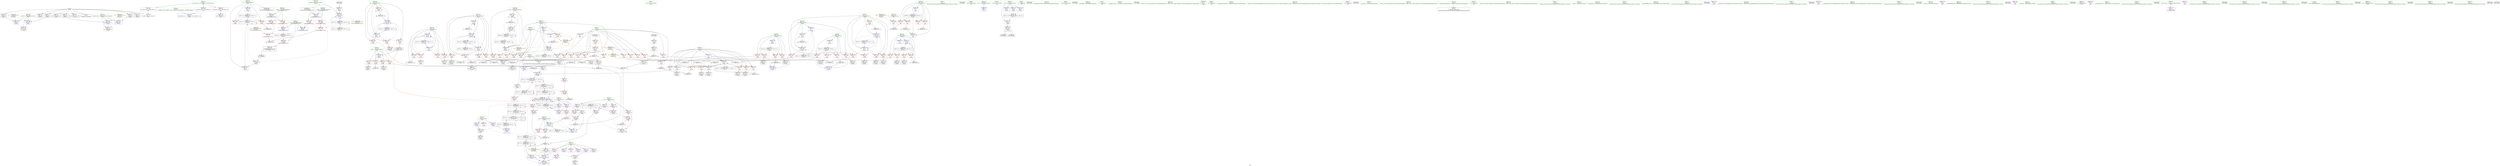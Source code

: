digraph "SVFG" {
	label="SVFG";

	Node0x56264c0ea5b0 [shape=record,color=grey,label="{NodeID: 0\nNullPtr}"];
	Node0x56264c0ea5b0 -> Node0x56264c1206a0[style=solid];
	Node0x56264c0ea5b0 -> Node0x56264c1207a0[style=solid];
	Node0x56264c0ea5b0 -> Node0x56264c120870[style=solid];
	Node0x56264c0ea5b0 -> Node0x56264c120940[style=solid];
	Node0x56264c0ea5b0 -> Node0x56264c120a10[style=solid];
	Node0x56264c0ea5b0 -> Node0x56264c120ae0[style=solid];
	Node0x56264c0ea5b0 -> Node0x56264c120bb0[style=solid];
	Node0x56264c0ea5b0 -> Node0x56264c120c80[style=solid];
	Node0x56264c0ea5b0 -> Node0x56264c120d50[style=solid];
	Node0x56264c0ea5b0 -> Node0x56264c12c940[style=solid];
	Node0x56264c15f7c0 [shape=record,color=yellow,style=double,label="{NodeID: 526\n23V_1 = ENCHI(MR_23V_0)\npts\{151 \}\nFun[_Z3runv]}"];
	Node0x56264c15f7c0 -> Node0x56264c12d670[style=dashed];
	Node0x56264c15f7c0 -> Node0x56264c12dcf0[style=dashed];
	Node0x56264c1394c0 [shape=record,color=grey,label="{NodeID: 443\n439 = cmp(438, 303, )\n}"];
	Node0x56264c12d740 [shape=record,color=blue,label="{NodeID: 277\n144\<--247\ni\<--inc13\n_Z3runv\n}"];
	Node0x56264c12d740 -> Node0x56264c1533a0[style=dashed];
	Node0x56264c121430 [shape=record,color=red,label="{NodeID: 194\n458\<--148\nexn\<--exn.slot\n_Z3runv\n}"];
	Node0x56264c11e440 [shape=record,color=black,label="{NodeID: 111\n269\<--268\nconv29\<--\n_Z3runv\n}"];
	Node0x56264c11c610 [shape=record,color=green,label="{NodeID: 28\n11\<--12\nl\<--l_field_insensitive\nGlob }"];
	Node0x56264c11c610 -> Node0x56264c126100[style=solid];
	Node0x56264c11c610 -> Node0x56264c1261d0[style=solid];
	Node0x56264c11c610 -> Node0x56264c12c640[style=solid];
	Node0x56264c182ac0 [shape=record,color=black,label="{NodeID: 637\n487 = PHI(176, )\n1st arg _ZSt3minIiERKT_S2_S2_ }"];
	Node0x56264c182ac0 -> Node0x56264c12ee00[style=solid];
	Node0x56264c1610a0 [shape=record,color=yellow,style=double,label="{NodeID: 554\n12V_1 = ENCHI(MR_12V_0)\npts\{220000 \}\nFun[_Z3reci]|{|<s1>3}}"];
	Node0x56264c1610a0 -> Node0x56264c126d30[style=dashed];
	Node0x56264c1610a0:s1 -> Node0x56264c1610a0[style=dashed,color=red];
	Node0x56264c14e2e0 [shape=record,color=black,label="{NodeID: 471\nMR_12V_2 = PHI(MR_12V_3, MR_12V_1, )\npts\{220000 \}\n|{|<s2>36}}"];
	Node0x56264c14e2e0 -> Node0x56264c14e2e0[style=dashed];
	Node0x56264c14e2e0 -> Node0x56264c1523e0[style=dashed];
	Node0x56264c14e2e0:s2 -> Node0x56264c152de0[style=dashed,color=blue];
	Node0x56264c12ee00 [shape=record,color=blue,label="{NodeID: 305\n492\<--487\n__b.addr\<--__b\n_ZSt3minIiERKT_S2_S2_\n}"];
	Node0x56264c12ee00 -> Node0x56264c12be20[style=dashed];
	Node0x56264c12ee00 -> Node0x56264c12bef0[style=dashed];
	Node0x56264c122af0 [shape=record,color=red,label="{NodeID: 222\n355\<--170\n\<--i56\n_Z3runv\n}"];
	Node0x56264c122af0 -> Node0x56264c1238a0[style=solid];
	Node0x56264c1245a0 [shape=record,color=purple,label="{NodeID: 139\n120\<--17\narrayidx14\<--p\n_Z3reci\n}"];
	Node0x56264c1245a0 -> Node0x56264c12cd80[style=solid];
	Node0x56264c11eeb0 [shape=record,color=green,label="{NodeID: 56\n168\<--169\nmatch\<--match_field_insensitive\n_Z3runv\n}"];
	Node0x56264c11eeb0 -> Node0x56264c1227b0[style=solid];
	Node0x56264c11eeb0 -> Node0x56264c122880[style=solid];
	Node0x56264c11eeb0 -> Node0x56264c12e1d0[style=solid];
	Node0x56264c11eeb0 -> Node0x56264c12e850[style=solid];
	Node0x56264c136cc0 [shape=record,color=grey,label="{NodeID: 416\n277 = Binary(274, 276, )\n}"];
	Node0x56264c136cc0 -> Node0x56264c128ab0[style=solid];
	Node0x56264c12c090 [shape=record,color=red,label="{NodeID: 250\n499\<--498\n\<--\n_ZSt3minIiERKT_S2_S2_\n}"];
	Node0x56264c12c090 -> Node0x56264c138d40[style=solid];
	Node0x56264c125cf0 [shape=record,color=red,label="{NodeID: 167\n336\<--8\n\<--n\n_Z3runv\n}"];
	Node0x56264c125cf0 -> Node0x56264c138740[style=solid];
	Node0x56264c120870 [shape=record,color=black,label="{NodeID: 84\n236\<--3\n\<--dummyVal\n_Z3runv\n}"];
	Node0x56264c120870 -> Node0x56264c12d5a0[style=solid];
	Node0x56264c1166b0 [shape=record,color=green,label="{NodeID: 1\n7\<--1\n__dso_handle\<--dummyObj\nGlob }"];
	Node0x56264c139640 [shape=record,color=grey,label="{NodeID: 444\n394 = cmp(393, 9, )\n}"];
	Node0x56264c12d810 [shape=record,color=blue,label="{NodeID: 278\n154\<--9\ni15\<--\n_Z3runv\n}"];
	Node0x56264c12d810 -> Node0x56264c1542a0[style=dashed];
	Node0x56264c121500 [shape=record,color=red,label="{NodeID: 195\n459\<--150\nsel\<--ehselector.slot\n_Z3runv\n}"];
	Node0x56264c11e510 [shape=record,color=black,label="{NodeID: 112\n272\<--271\nconv32\<--\n_Z3runv\n}"];
	Node0x56264c11e510 -> Node0x56264c128db0[style=solid];
	Node0x56264c11c6a0 [shape=record,color=green,label="{NodeID: 29\n13\<--14\nin\<--in_field_insensitive\nGlob }"];
	Node0x56264c11c6a0 -> Node0x56264c123e50[style=solid];
	Node0x56264c11c6a0 -> Node0x56264c123f20[style=solid];
	Node0x56264c11c6a0 -> Node0x56264c123ff0[style=solid];
	Node0x56264c11c6a0 -> Node0x56264c1240c0[style=solid];
	Node0x56264c182c00 [shape=record,color=black,label="{NodeID: 638\n69 = PHI(114, 399, )\n0th arg _Z3reci }"];
	Node0x56264c182c00 -> Node0x56264c12ca40[style=solid];
	Node0x56264c14e7e0 [shape=record,color=black,label="{NodeID: 472\nMR_14V_2 = PHI(MR_14V_3, MR_14V_1, )\npts\{250000 \}\n|{|<s2>36}}"];
	Node0x56264c14e7e0 -> Node0x56264c14e7e0[style=dashed];
	Node0x56264c14e7e0 -> Node0x56264c14fbe0[style=dashed];
	Node0x56264c14e7e0:s2 -> Node0x56264c152de0[style=dashed,color=blue];
	Node0x56264c12eed0 [shape=record,color=blue,label="{NodeID: 306\n488\<--502\nretval\<--\n_ZSt3minIiERKT_S2_S2_\n}"];
	Node0x56264c12eed0 -> Node0x56264c14a1e0[style=dashed];
	Node0x56264c122bc0 [shape=record,color=red,label="{NodeID: 223\n360\<--170\n\<--i56\n_Z3runv\n}"];
	Node0x56264c122bc0 -> Node0x56264c123970[style=solid];
	Node0x56264c124670 [shape=record,color=purple,label="{NodeID: 140\n125\<--17\narrayidx16\<--p\n_Z3reci\n}"];
	Node0x56264c124670 -> Node0x56264c12ce50[style=solid];
	Node0x56264c11ef80 [shape=record,color=green,label="{NodeID: 57\n170\<--171\ni56\<--i56_field_insensitive\n_Z3runv\n}"];
	Node0x56264c11ef80 -> Node0x56264c122950[style=solid];
	Node0x56264c11ef80 -> Node0x56264c122a20[style=solid];
	Node0x56264c11ef80 -> Node0x56264c122af0[style=solid];
	Node0x56264c11ef80 -> Node0x56264c122bc0[style=solid];
	Node0x56264c11ef80 -> Node0x56264c122c90[style=solid];
	Node0x56264c11ef80 -> Node0x56264c12e2a0[style=solid];
	Node0x56264c11ef80 -> Node0x56264c12e6b0[style=solid];
	Node0x56264c136dc0 [shape=record,color=grey,label="{NodeID: 417\n87 = Binary(88, 86, )\n}"];
	Node0x56264c136dc0 -> Node0x56264c138ec0[style=solid];
	Node0x56264c12c160 [shape=record,color=red,label="{NodeID: 251\n537\<--528\n\<--cs\nmain\n}"];
	Node0x56264c12c160 -> Node0x56264c1397c0[style=solid];
	Node0x56264c125dc0 [shape=record,color=red,label="{NodeID: 168\n351\<--8\n\<--n\n_Z3runv\n}"];
	Node0x56264c125dc0 -> Node0x56264c1287b0[style=solid];
	Node0x56264c120940 [shape=record,color=black,label="{NodeID: 85\n238\<--3\n\<--dummyVal\n_Z3runv\n}"];
	Node0x56264c120940 -> Node0x56264c12d670[style=solid];
	Node0x56264c101200 [shape=record,color=green,label="{NodeID: 2\n9\<--1\n\<--dummyObj\nCan only get source location for instruction, argument, global var or function.}"];
	Node0x56264c1397c0 [shape=record,color=grey,label="{NodeID: 445\n538 = cmp(536, 537, )\n}"];
	Node0x56264c12d8e0 [shape=record,color=blue,label="{NodeID: 279\n260\<--204\narrayidx24\<--\n_Z3runv\n}"];
	Node0x56264c12d8e0 -> Node0x56264c12b600[style=dashed];
	Node0x56264c12d8e0 -> Node0x56264c12da80[style=dashed];
	Node0x56264c12d8e0 -> Node0x56264c154ca0[style=dashed];
	Node0x56264c1215d0 [shape=record,color=red,label="{NodeID: 196\n207\<--152\n\<--j\n_Z3runv\n}"];
	Node0x56264c1215d0 -> Node0x56264c1391c0[style=solid];
	Node0x56264c11e5e0 [shape=record,color=black,label="{NodeID: 113\n274\<--273\nconv34\<--sub33\n_Z3runv\n}"];
	Node0x56264c11e5e0 -> Node0x56264c136cc0[style=solid];
	Node0x56264c11c760 [shape=record,color=green,label="{NodeID: 30\n15\<--16\nout\<--out_field_insensitive\nGlob }"];
	Node0x56264c11c760 -> Node0x56264c124190[style=solid];
	Node0x56264c11c760 -> Node0x56264c124260[style=solid];
	Node0x56264c11c760 -> Node0x56264c124330[style=solid];
	Node0x56264c11c760 -> Node0x56264c124400[style=solid];
	Node0x56264c1839b0 [shape=record,color=black,label="{NodeID: 639\n51 = PHI()\n}"];
	Node0x56264c161260 [shape=record,color=yellow,style=double,label="{NodeID: 556\n70V_1 = ENCHI(MR_70V_0)\npts\{10 12 \}\nFun[main]|{<s0>36|<s1>36}}"];
	Node0x56264c161260:s0 -> Node0x56264befd270[style=dashed,color=red];
	Node0x56264c161260:s1 -> Node0x56264c15f520[style=dashed,color=red];
	Node0x56264c12efa0 [shape=record,color=blue,label="{NodeID: 307\n488\<--505\nretval\<--\n_ZSt3minIiERKT_S2_S2_\n}"];
	Node0x56264c12efa0 -> Node0x56264c14a1e0[style=dashed];
	Node0x56264c122c90 [shape=record,color=red,label="{NodeID: 224\n376\<--170\n\<--i56\n_Z3runv\n}"];
	Node0x56264c122c90 -> Node0x56264c1373c0[style=solid];
	Node0x56264c124740 [shape=record,color=purple,label="{NodeID: 141\n392\<--17\narrayidx91\<--p\n_Z3runv\n}"];
	Node0x56264c124740 -> Node0x56264c12ba10[style=solid];
	Node0x56264c11f050 [shape=record,color=green,label="{NodeID: 58\n172\<--173\nj60\<--j60_field_insensitive\n_Z3runv\n}"];
	Node0x56264c11f050 -> Node0x56264c122d60[style=solid];
	Node0x56264c11f050 -> Node0x56264c122e30[style=solid];
	Node0x56264c11f050 -> Node0x56264c122f00[style=solid];
	Node0x56264c11f050 -> Node0x56264c122fd0[style=solid];
	Node0x56264c11f050 -> Node0x56264c1230a0[style=solid];
	Node0x56264c11f050 -> Node0x56264c12e370[style=solid];
	Node0x56264c11f050 -> Node0x56264c12e5e0[style=solid];
	Node0x56264c136f40 [shape=record,color=grey,label="{NodeID: 418\n403 = Binary(402, 133, )\n}"];
	Node0x56264c136f40 -> Node0x56264c12e850[style=solid];
	Node0x56264c12c230 [shape=record,color=red,label="{NodeID: 252\n536\<--530\n\<--i\nmain\n}"];
	Node0x56264c12c230 -> Node0x56264c1397c0[style=solid];
	Node0x56264c125e90 [shape=record,color=red,label="{NodeID: 169\n364\<--8\n\<--n\n_Z3runv\n}"];
	Node0x56264c125e90 -> Node0x56264c137cc0[style=solid];
	Node0x56264c120a10 [shape=record,color=black,label="{NodeID: 86\n289\<--3\n\<--dummyVal\n_Z3runv\n}"];
	Node0x56264c101290 [shape=record,color=green,label="{NodeID: 3\n26\<--1\n_ZSt3cin\<--dummyObj\nGlob }"];
	Node0x56264c139940 [shape=record,color=grey,label="{NodeID: 446\n414 = cmp(412, 413, )\n}"];
	Node0x56264c12d9b0 [shape=record,color=blue,label="{NodeID: 280\n158\<--9\nj25\<--\n_Z3runv\n}"];
	Node0x56264c12d9b0 -> Node0x56264c121c50[style=dashed];
	Node0x56264c12d9b0 -> Node0x56264c121d20[style=dashed];
	Node0x56264c12d9b0 -> Node0x56264c121df0[style=dashed];
	Node0x56264c12d9b0 -> Node0x56264c121ec0[style=dashed];
	Node0x56264c12d9b0 -> Node0x56264c12db50[style=dashed];
	Node0x56264c12d9b0 -> Node0x56264c1547a0[style=dashed];
	Node0x56264c1216a0 [shape=record,color=red,label="{NodeID: 197\n211\<--152\n\<--j\n_Z3runv\n}"];
	Node0x56264c1216a0 -> Node0x56264c11df60[style=solid];
	Node0x56264c11e6b0 [shape=record,color=black,label="{NodeID: 114\n276\<--275\nsh_prom35\<--\n_Z3runv\n}"];
	Node0x56264c11e6b0 -> Node0x56264c136cc0[style=solid];
	Node0x56264c11c860 [shape=record,color=green,label="{NodeID: 31\n17\<--19\np\<--p_field_insensitive\nGlob }"];
	Node0x56264c11c860 -> Node0x56264c120ef0[style=solid];
	Node0x56264c11c860 -> Node0x56264c1244d0[style=solid];
	Node0x56264c11c860 -> Node0x56264c1245a0[style=solid];
	Node0x56264c11c860 -> Node0x56264c124670[style=solid];
	Node0x56264c11c860 -> Node0x56264c124740[style=solid];
	Node0x56264c183ab0 [shape=record,color=black,label="{NodeID: 640\n270 = PHI()\n}"];
	Node0x56264c183ab0 -> Node0x56264c12b530[style=solid];
	Node0x56264c12f070 [shape=record,color=blue,label="{NodeID: 308\n526\<--9\nretval\<--\nmain\n}"];
	Node0x56264c122d60 [shape=record,color=red,label="{NodeID: 225\n335\<--172\n\<--j60\n_Z3runv\n}"];
	Node0x56264c122d60 -> Node0x56264c138740[style=solid];
	Node0x56264c124810 [shape=record,color=purple,label="{NodeID: 142\n93\<--20\narrayidx\<--e\n_Z3reci\n}"];
	Node0x56264c11f120 [shape=record,color=green,label="{NodeID: 59\n174\<--175\ni86\<--i86_field_insensitive\n_Z3runv\n}"];
	Node0x56264c11f120 -> Node0x56264c123170[style=solid];
	Node0x56264c11f120 -> Node0x56264c12b160[style=solid];
	Node0x56264c11f120 -> Node0x56264c12b1f0[style=solid];
	Node0x56264c11f120 -> Node0x56264c12b2c0[style=solid];
	Node0x56264c11f120 -> Node0x56264c12e780[style=solid];
	Node0x56264c11f120 -> Node0x56264c12e920[style=solid];
	Node0x56264c1370c0 [shape=record,color=grey,label="{NodeID: 419\n372 = Binary(371, 133, )\n}"];
	Node0x56264c1370c0 -> Node0x56264c12e5e0[style=solid];
	Node0x56264c12c300 [shape=record,color=red,label="{NodeID: 253\n548\<--530\n\<--i\nmain\n}"];
	Node0x56264c125f60 [shape=record,color=red,label="{NodeID: 170\n386\<--8\n\<--n\n_Z3runv\n}"];
	Node0x56264c125f60 -> Node0x56264c1382c0[style=solid];
	Node0x56264c120ae0 [shape=record,color=black,label="{NodeID: 87\n290\<--3\n\<--dummyVal\n_Z3runv\n}"];
	Node0x56264c120ae0 -> Node0x56264c12dc20[style=solid];
	Node0x56264c101320 [shape=record,color=green,label="{NodeID: 4\n27\<--1\n_ZSt4cout\<--dummyObj\nGlob }"];
	Node0x56264c139ac0 [shape=record,color=grey,label="{NodeID: 447\n308 = cmp(306, 307, )\n}"];
	Node0x56264c12da80 [shape=record,color=blue,label="{NodeID: 281\n280\<--282\narrayidx38\<--or39\n_Z3runv\n}"];
	Node0x56264c12da80 -> Node0x56264c12b600[style=dashed];
	Node0x56264c12da80 -> Node0x56264c12da80[style=dashed];
	Node0x56264c12da80 -> Node0x56264c154ca0[style=dashed];
	Node0x56264c121770 [shape=record,color=red,label="{NodeID: 198\n221\<--152\n\<--j\n_Z3runv\n}"];
	Node0x56264c121770 -> Node0x56264c11e1d0[style=solid];
	Node0x56264c11e780 [shape=record,color=black,label="{NodeID: 115\n279\<--278\nidxprom37\<--\n_Z3runv\n}"];
	Node0x56264c11c960 [shape=record,color=green,label="{NodeID: 32\n20\<--22\ne\<--e_field_insensitive\nGlob }"];
	Node0x56264c11c960 -> Node0x56264c124810[style=solid];
	Node0x56264c11c960 -> Node0x56264c1248e0[style=solid];
	Node0x56264c11c960 -> Node0x56264c1249b0[style=solid];
	Node0x56264c11c960 -> Node0x56264c124a80[style=solid];
	Node0x56264c11c960 -> Node0x56264c124b50[style=solid];
	Node0x56264c11c960 -> Node0x56264c124c20[style=solid];
	Node0x56264c11c960 -> Node0x56264c124cf0[style=solid];
	Node0x56264c183c10 [shape=record,color=black,label="{NodeID: 641\n115 = PHI(68, )\n}"];
	Node0x56264c14f6e0 [shape=record,color=black,label="{NodeID: 475\nMR_10V_4 = PHI(MR_10V_6, MR_10V_3, )\npts\{190000 \}\n|{|<s3>19|<s4>19}}"];
	Node0x56264c14f6e0 -> Node0x56264c12ba10[style=dashed];
	Node0x56264c14f6e0 -> Node0x56264c14dde0[style=dashed];
	Node0x56264c14f6e0 -> Node0x56264c14f6e0[style=dashed];
	Node0x56264c14f6e0:s3 -> Node0x56264c1497e0[style=dashed,color=red];
	Node0x56264c14f6e0:s4 -> Node0x56264c15e0b0[style=dashed,color=red];
	Node0x56264c12f140 [shape=record,color=blue,label="{NodeID: 309\n530\<--9\ni\<--\nmain\n}"];
	Node0x56264c12f140 -> Node0x56264c1528e0[style=dashed];
	Node0x56264c122e30 [shape=record,color=red,label="{NodeID: 226\n345\<--172\n\<--j60\n_Z3runv\n}"];
	Node0x56264c122e30 -> Node0x56264c123560[style=solid];
	Node0x56264c1248e0 [shape=record,color=purple,label="{NodeID: 143\n96\<--20\narrayidx3\<--e\n_Z3reci\n}"];
	Node0x56264c1248e0 -> Node0x56264c126d30[style=solid];
	Node0x56264c11f1f0 [shape=record,color=green,label="{NodeID: 60\n176\<--177\nref.tmp\<--ref.tmp_field_insensitive\n_Z3runv\n|{|<s1>21}}"];
	Node0x56264c11f1f0 -> Node0x56264c12e9f0[style=solid];
	Node0x56264c11f1f0:s1 -> Node0x56264c182ac0[style=solid,color=red];
	Node0x56264c137240 [shape=record,color=grey,label="{NodeID: 420\n223 = Binary(220, 222, )\n}"];
	Node0x56264c137240 -> Node0x56264c1385c0[style=solid];
	Node0x56264c12c3d0 [shape=record,color=red,label="{NodeID: 254\n553\<--530\n\<--i\nmain\n}"];
	Node0x56264c12c3d0 -> Node0x56264c128f30[style=solid];
	Node0x56264c126030 [shape=record,color=red,label="{NodeID: 171\n413\<--8\n\<--n\n_Z3runv\n}"];
	Node0x56264c126030 -> Node0x56264c139940[style=solid];
	Node0x56264c120bb0 [shape=record,color=black,label="{NodeID: 88\n292\<--3\n\<--dummyVal\n_Z3runv\n}"];
	Node0x56264c120bb0 -> Node0x56264c12dcf0[style=solid];
	Node0x56264c1013b0 [shape=record,color=green,label="{NodeID: 5\n28\<--1\n.str\<--dummyObj\nGlob }"];
	Node0x56264c139c40 [shape=record,color=grey,label="{NodeID: 448\n388 = cmp(385, 387, )\n}"];
	Node0x56264c12db50 [shape=record,color=blue,label="{NodeID: 282\n158\<--286\nj25\<--inc41\n_Z3runv\n}"];
	Node0x56264c12db50 -> Node0x56264c121c50[style=dashed];
	Node0x56264c12db50 -> Node0x56264c121d20[style=dashed];
	Node0x56264c12db50 -> Node0x56264c121df0[style=dashed];
	Node0x56264c12db50 -> Node0x56264c121ec0[style=dashed];
	Node0x56264c12db50 -> Node0x56264c12db50[style=dashed];
	Node0x56264c12db50 -> Node0x56264c1547a0[style=dashed];
	Node0x56264c121840 [shape=record,color=red,label="{NodeID: 199\n231\<--152\n\<--j\n_Z3runv\n}"];
	Node0x56264c121840 -> Node0x56264c138140[style=solid];
	Node0x56264c1232f0 [shape=record,color=black,label="{NodeID: 116\n317\<--316\nidxprom52\<--\n_Z3runv\n}"];
	Node0x56264c11ca60 [shape=record,color=green,label="{NodeID: 33\n23\<--25\nv\<--v_field_insensitive\nGlob }"];
	Node0x56264c11ca60 -> Node0x56264c124dc0[style=solid];
	Node0x56264c11ca60 -> Node0x56264c124e90[style=solid];
	Node0x56264c11ca60 -> Node0x56264c124f60[style=solid];
	Node0x56264c183d50 [shape=record,color=black,label="{NodeID: 642\n184 = PHI()\n}"];
	Node0x56264c1615f0 [shape=record,color=yellow,style=double,label="{NodeID: 559\n66V_1 = ENCHI(MR_66V_0)\npts\{529 \}\nFun[main]}"];
	Node0x56264c1615f0 -> Node0x56264c12c160[style=dashed];
	Node0x56264c14fbe0 [shape=record,color=black,label="{NodeID: 476\nMR_14V_4 = PHI(MR_14V_6, MR_14V_3, )\npts\{250000 \}\n|{|<s2>19|<s3>19}}"];
	Node0x56264c14fbe0 -> Node0x56264c14e7e0[style=dashed];
	Node0x56264c14fbe0 -> Node0x56264c14fbe0[style=dashed];
	Node0x56264c14fbe0:s2 -> Node0x56264c149ce0[style=dashed,color=red];
	Node0x56264c14fbe0:s3 -> Node0x56264c15e5b0[style=dashed,color=red];
	Node0x56264c12f210 [shape=record,color=blue,label="{NodeID: 310\n530\<--561\ni\<--inc\nmain\n}"];
	Node0x56264c12f210 -> Node0x56264c1528e0[style=dashed];
	Node0x56264c122f00 [shape=record,color=red,label="{NodeID: 227\n350\<--172\n\<--j60\n_Z3runv\n}"];
	Node0x56264c122f00 -> Node0x56264c1287b0[style=solid];
	Node0x56264c1249b0 [shape=record,color=purple,label="{NodeID: 144\n178\<--20\n\<--e\n_Z3runv\n}"];
	Node0x56264c11f2c0 [shape=record,color=green,label="{NodeID: 61\n182\<--183\nllvm.memset.p0i8.i64\<--llvm.memset.p0i8.i64_field_insensitive\n}"];
	Node0x56264c1373c0 [shape=record,color=grey,label="{NodeID: 421\n377 = Binary(376, 133, )\n}"];
	Node0x56264c1373c0 -> Node0x56264c12e6b0[style=solid];
	Node0x56264c12c4a0 [shape=record,color=red,label="{NodeID: 255\n560\<--530\n\<--i\nmain\n}"];
	Node0x56264c12c4a0 -> Node0x56264c1376c0[style=solid];
	Node0x56264c126100 [shape=record,color=red,label="{NodeID: 172\n208\<--11\n\<--l\n_Z3runv\n}"];
	Node0x56264c126100 -> Node0x56264c1391c0[style=solid];
	Node0x56264c120c80 [shape=record,color=black,label="{NodeID: 89\n460\<--3\nlpad.val\<--dummyVal\n_Z3runv\n}"];
	Node0x56264c101440 [shape=record,color=green,label="{NodeID: 6\n30\<--1\n_ZSt4cerr\<--dummyObj\nGlob }"];
	Node0x56264c139dc0 [shape=record,color=grey,label="{NodeID: 449\n78 = cmp(77, 9, )\n}"];
	Node0x56264c12dc20 [shape=record,color=blue,label="{NodeID: 283\n148\<--290\nexn.slot\<--\n_Z3runv\n}"];
	Node0x56264c12dc20 -> Node0x56264c121430[style=dashed];
	Node0x56264c121910 [shape=record,color=red,label="{NodeID: 200\n252\<--154\n\<--i15\n_Z3runv\n}"];
	Node0x56264c121910 -> Node0x56264c138a40[style=solid];
	Node0x56264c1233c0 [shape=record,color=black,label="{NodeID: 117\n321\<--320\nidxprom54\<--\n_Z3runv\n}"];
	Node0x56264c11cb60 [shape=record,color=green,label="{NodeID: 34\n39\<--43\nllvm.global_ctors\<--llvm.global_ctors_field_insensitive\nGlob }"];
	Node0x56264c11cb60 -> Node0x56264c125510[style=solid];
	Node0x56264c11cb60 -> Node0x56264c125610[style=solid];
	Node0x56264c11cb60 -> Node0x56264c125710[style=solid];
	Node0x56264c183e50 [shape=record,color=black,label="{NodeID: 643\n187 = PHI()\n}"];
	Node0x56264c122fd0 [shape=record,color=red,label="{NodeID: 228\n363\<--172\n\<--j60\n_Z3runv\n}"];
	Node0x56264c122fd0 -> Node0x56264c137cc0[style=solid];
	Node0x56264c124a80 [shape=record,color=purple,label="{NodeID: 145\n354\<--20\narrayidx71\<--e\n_Z3runv\n}"];
	Node0x56264c11f3c0 [shape=record,color=green,label="{NodeID: 62\n185\<--186\n_ZNSirsERi\<--_ZNSirsERi_field_insensitive\n}"];
	Node0x56264c137540 [shape=record,color=grey,label="{NodeID: 422\n218 = Binary(217, 219, )\n}"];
	Node0x56264c137540 -> Node0x56264c11e100[style=solid];
	Node0x56264c12c570 [shape=record,color=blue,label="{NodeID: 256\n8\<--9\nn\<--\nGlob }"];
	Node0x56264c12c570 -> Node0x56264c161260[style=dashed];
	Node0x56264c1261d0 [shape=record,color=red,label="{NodeID: 173\n265\<--11\n\<--l\n_Z3runv\n}"];
	Node0x56264c1261d0 -> Node0x56264c139040[style=solid];
	Node0x56264c120d50 [shape=record,color=black,label="{NodeID: 90\n461\<--3\nlpad.val117\<--dummyVal\n_Z3runv\n}"];
	Node0x56264c101d40 [shape=record,color=green,label="{NodeID: 7\n31\<--1\n.str.1\<--dummyObj\nGlob }"];
	Node0x56264c139f40 [shape=record,color=grey,label="{NodeID: 450\n314 = cmp(312, 313, )\n}"];
	Node0x56264c12dcf0 [shape=record,color=blue,label="{NodeID: 284\n150\<--292\nehselector.slot\<--\n_Z3runv\n}"];
	Node0x56264c12dcf0 -> Node0x56264c121500[style=dashed];
	Node0x56264c1219e0 [shape=record,color=red,label="{NodeID: 201\n258\<--154\n\<--i15\n_Z3runv\n}"];
	Node0x56264c1219e0 -> Node0x56264c11e370[style=solid];
	Node0x56264c123490 [shape=record,color=black,label="{NodeID: 118\n340\<--339\nidxprom64\<--\n_Z3runv\n}"];
	Node0x56264c11cc60 [shape=record,color=green,label="{NodeID: 35\n44\<--45\n__cxx_global_var_init\<--__cxx_global_var_init_field_insensitive\n}"];
	Node0x56264c183f20 [shape=record,color=black,label="{NodeID: 644\n197 = PHI()\n}"];
	Node0x56264c1230a0 [shape=record,color=red,label="{NodeID: 229\n371\<--172\n\<--j60\n_Z3runv\n}"];
	Node0x56264c1230a0 -> Node0x56264c1370c0[style=solid];
	Node0x56264c124b50 [shape=record,color=purple,label="{NodeID: 146\n357\<--20\narrayidx73\<--e\n_Z3runv\n}"];
	Node0x56264c124b50 -> Node0x56264c12e440[style=solid];
	Node0x56264c11f4c0 [shape=record,color=green,label="{NodeID: 63\n195\<--196\n_ZNSt7__cxx1112basic_stringIcSt11char_traitsIcESaIcEEC1Ev\<--_ZNSt7__cxx1112basic_stringIcSt11char_traitsIcESaIcEEC1Ev_field_insensitive\n}"];
	Node0x56264c1376c0 [shape=record,color=grey,label="{NodeID: 423\n561 = Binary(560, 133, )\n}"];
	Node0x56264c1376c0 -> Node0x56264c12f210[style=solid];
	Node0x56264c12c640 [shape=record,color=blue,label="{NodeID: 257\n11\<--9\nl\<--\nGlob }"];
	Node0x56264c12c640 -> Node0x56264c161260[style=dashed];
	Node0x56264c1262a0 [shape=record,color=red,label="{NodeID: 174\n139\<--70\n\<--retval\n_Z3reci\n}"];
	Node0x56264c1262a0 -> Node0x56264c11ddc0[style=solid];
	Node0x56264c120e20 [shape=record,color=black,label="{NodeID: 91\n525\<--9\nmain_ret\<--\nmain\n}"];
	Node0x56264c101dd0 [shape=record,color=green,label="{NodeID: 8\n33\<--1\n.str.2\<--dummyObj\nGlob }"];
	Node0x56264c17fa80 [shape=record,color=black,label="{NodeID: 617\n213 = PHI()\n}"];
	Node0x56264c17fa80 -> Node0x56264c12b390[style=solid];
	Node0x56264c12ddc0 [shape=record,color=blue,label="{NodeID: 285\n154\<--299\ni15\<--inc44\n_Z3runv\n}"];
	Node0x56264c12ddc0 -> Node0x56264c1542a0[style=dashed];
	Node0x56264c121ab0 [shape=record,color=red,label="{NodeID: 202\n278\<--154\n\<--i15\n_Z3runv\n}"];
	Node0x56264c121ab0 -> Node0x56264c11e780[style=solid];
	Node0x56264c123560 [shape=record,color=black,label="{NodeID: 119\n346\<--345\nidxprom67\<--\n_Z3runv\n}"];
	Node0x56264c11cd60 [shape=record,color=green,label="{NodeID: 36\n48\<--49\n_ZNSt8ios_base4InitC1Ev\<--_ZNSt8ios_base4InitC1Ev_field_insensitive\n}"];
	Node0x56264c150ae0 [shape=record,color=black,label="{NodeID: 479\nMR_39V_8 = PHI(MR_39V_7, MR_39V_5, )\npts\{169 \}\n}"];
	Node0x56264c150ae0 -> Node0x56264c1227b0[style=dashed];
	Node0x56264c150ae0 -> Node0x56264c122880[style=dashed];
	Node0x56264c150ae0 -> Node0x56264c12e1d0[style=dashed];
	Node0x56264c150ae0 -> Node0x56264c12e850[style=dashed];
	Node0x56264c150ae0 -> Node0x56264c14c4e0[style=dashed];
	Node0x56264c150ae0 -> Node0x56264c150ae0[style=dashed];
	Node0x56264c123170 [shape=record,color=red,label="{NodeID: 230\n385\<--174\n\<--i86\n_Z3runv\n}"];
	Node0x56264c123170 -> Node0x56264c139c40[style=solid];
	Node0x56264c124c20 [shape=record,color=purple,label="{NodeID: 147\n362\<--20\narrayidx75\<--e\n_Z3runv\n}"];
	Node0x56264c11f5c0 [shape=record,color=green,label="{NodeID: 64\n198\<--199\n_ZStrsIcSt11char_traitsIcESaIcEERSt13basic_istreamIT_T0_ES7_RNSt7__cxx1112basic_stringIS4_S5_T1_EE\<--_ZStrsIcSt11char_traitsIcESaIcEERSt13basic_istreamIT_T0_ES7_RNSt7__cxx1112basic_stringIS4_S5_T1_EE_field_insensitive\n}"];
	Node0x56264c137840 [shape=record,color=grey,label="{NodeID: 424\n299 = Binary(298, 133, )\n}"];
	Node0x56264c137840 -> Node0x56264c12ddc0[style=solid];
	Node0x56264c12c740 [shape=record,color=blue,label="{NodeID: 258\n569\<--40\nllvm.global_ctors_0\<--\nGlob }"];
	Node0x56264c126370 [shape=record,color=red,label="{NodeID: 175\n77\<--72\n\<--s.addr\n_Z3reci\n}"];
	Node0x56264c126370 -> Node0x56264c139dc0[style=solid];
	Node0x56264c120ef0 [shape=record,color=black,label="{NodeID: 92\n18\<--17\n\<--p\nCan only get source location for instruction, argument, global var or function.}"];
	Node0x56264c101e60 [shape=record,color=green,label="{NodeID: 9\n35\<--1\n.str.3\<--dummyObj\nGlob }"];
	Node0x56264c1816f0 [shape=record,color=black,label="{NodeID: 618\n257 = PHI()\n}"];
	Node0x56264c12de90 [shape=record,color=blue,label="{NodeID: 286\n160\<--303\nans\<--\n_Z3runv\n}"];
	Node0x56264c12de90 -> Node0x56264c14b0e0[style=dashed];
	Node0x56264c121b80 [shape=record,color=red,label="{NodeID: 203\n298\<--154\n\<--i15\n_Z3runv\n}"];
	Node0x56264c121b80 -> Node0x56264c137840[style=solid];
	Node0x56264c123630 [shape=record,color=black,label="{NodeID: 120\n358\<--349\nfrombool\<--cmp69\n_Z3runv\n}"];
	Node0x56264c123630 -> Node0x56264c12e440[style=solid];
	Node0x56264c11ce60 [shape=record,color=green,label="{NodeID: 37\n54\<--55\n__cxa_atexit\<--__cxa_atexit_field_insensitive\n}"];
	Node0x56264c12b160 [shape=record,color=red,label="{NodeID: 231\n390\<--174\n\<--i86\n_Z3runv\n}"];
	Node0x56264c12b160 -> Node0x56264c123b10[style=solid];
	Node0x56264c124cf0 [shape=record,color=purple,label="{NodeID: 148\n367\<--20\narrayidx78\<--e\n_Z3runv\n}"];
	Node0x56264c124cf0 -> Node0x56264c12e510[style=solid];
	Node0x56264c11f6c0 [shape=record,color=green,label="{NodeID: 65\n214\<--215\n_ZNSt7__cxx1112basic_stringIcSt11char_traitsIcESaIcEEixEm\<--_ZNSt7__cxx1112basic_stringIcSt11char_traitsIcESaIcEEixEm_field_insensitive\n}"];
	Node0x56264c1379c0 [shape=record,color=grey,label="{NodeID: 425\n132 = Binary(131, 133, )\n}"];
	Node0x56264c1379c0 -> Node0x56264c12cff0[style=solid];
	Node0x56264c12c840 [shape=record,color=blue,label="{NodeID: 259\n570\<--41\nllvm.global_ctors_1\<--_GLOBAL__sub_I_rankalee_0_1.cpp\nGlob }"];
	Node0x56264c126440 [shape=record,color=red,label="{NodeID: 176\n91\<--72\n\<--s.addr\n_Z3reci\n}"];
	Node0x56264c126440 -> Node0x56264c1210f0[style=solid];
	Node0x56264c120ff0 [shape=record,color=black,label="{NodeID: 93\n52\<--53\n\<--_ZNSt8ios_base4InitD1Ev\nCan only get source location for instruction, argument, global var or function.}"];
	Node0x56264c101ef0 [shape=record,color=green,label="{NodeID: 10\n37\<--1\n.str.4\<--dummyObj\nGlob }"];
	Node0x56264c1817c0 [shape=record,color=black,label="{NodeID: 619\n400 = PHI(68, )\n}"];
	Node0x56264c12df60 [shape=record,color=blue,label="{NodeID: 287\n162\<--9\na\<--\n_Z3runv\n}"];
	Node0x56264c12df60 -> Node0x56264c14b5e0[style=dashed];
	Node0x56264c121c50 [shape=record,color=red,label="{NodeID: 204\n264\<--158\n\<--j25\n_Z3runv\n}"];
	Node0x56264c121c50 -> Node0x56264c139040[style=solid];
	Node0x56264c123700 [shape=record,color=black,label="{NodeID: 121\n368\<--349\nfrombool79\<--cmp69\n_Z3runv\n}"];
	Node0x56264c123700 -> Node0x56264c12e510[style=solid];
	Node0x56264c11cf60 [shape=record,color=green,label="{NodeID: 38\n53\<--59\n_ZNSt8ios_base4InitD1Ev\<--_ZNSt8ios_base4InitD1Ev_field_insensitive\n}"];
	Node0x56264c11cf60 -> Node0x56264c120ff0[style=solid];
	Node0x56264c12b1f0 [shape=record,color=red,label="{NodeID: 232\n399\<--174\n\<--i86\n_Z3runv\n|{<s0>19}}"];
	Node0x56264c12b1f0:s0 -> Node0x56264c182c00[style=solid,color=red];
	Node0x56264c124dc0 [shape=record,color=purple,label="{NodeID: 149\n102\<--23\narrayidx5\<--v\n_Z3reci\n}"];
	Node0x56264c124dc0 -> Node0x56264c126e00[style=solid];
	Node0x56264c11f7c0 [shape=record,color=green,label="{NodeID: 66\n241\<--242\n_ZNSt7__cxx1112basic_stringIcSt11char_traitsIcESaIcEED1Ev\<--_ZNSt7__cxx1112basic_stringIcSt11char_traitsIcESaIcEED1Ev_field_insensitive\n}"];
	Node0x56264c137b40 [shape=record,color=grey,label="{NodeID: 426\n409 = Binary(408, 133, )\n}"];
	Node0x56264c137b40 -> Node0x56264c12e920[style=solid];
	Node0x56264c12c940 [shape=record,color=blue, style = dotted,label="{NodeID: 260\n571\<--3\nllvm.global_ctors_2\<--dummyVal\nGlob }"];
	Node0x56264c126510 [shape=record,color=red,label="{NodeID: 177\n117\<--72\n\<--s.addr\n_Z3reci\n}"];
	Node0x56264c126510 -> Node0x56264c12cd80[style=solid];
	Node0x56264c1210f0 [shape=record,color=black,label="{NodeID: 94\n92\<--91\nidxprom\<--\n_Z3reci\n}"];
	Node0x56264c101f80 [shape=record,color=green,label="{NodeID: 11\n40\<--1\n\<--dummyObj\nCan only get source location for instruction, argument, global var or function.}"];
	Node0x56264c1818f0 [shape=record,color=black,label="{NodeID: 620\n417 = PHI()\n}"];
	Node0x56264c1818f0 -> Node0x56264c123be0[style=solid];
	Node0x56264c12e030 [shape=record,color=blue,label="{NodeID: 288\n164\<--9\nb\<--\n_Z3runv\n}"];
	Node0x56264c12e030 -> Node0x56264c1223a0[style=dashed];
	Node0x56264c12e030 -> Node0x56264c122470[style=dashed];
	Node0x56264c12e030 -> Node0x56264c122540[style=dashed];
	Node0x56264c12e030 -> Node0x56264c12eb90[style=dashed];
	Node0x56264c12e030 -> Node0x56264c14bae0[style=dashed];
	Node0x56264c121d20 [shape=record,color=red,label="{NodeID: 205\n268\<--158\n\<--j25\n_Z3runv\n}"];
	Node0x56264c121d20 -> Node0x56264c11e440[style=solid];
	Node0x56264c1237d0 [shape=record,color=black,label="{NodeID: 122\n353\<--352\nidxprom70\<--add\n_Z3runv\n}"];
	Node0x56264c11d060 [shape=record,color=green,label="{NodeID: 39\n66\<--67\n_Z3reci\<--_Z3reci_field_insensitive\n}"];
	Node0x56264c12b2c0 [shape=record,color=red,label="{NodeID: 233\n408\<--174\n\<--i86\n_Z3runv\n}"];
	Node0x56264c12b2c0 -> Node0x56264c137b40[style=solid];
	Node0x56264c124e90 [shape=record,color=purple,label="{NodeID: 150\n108\<--23\narrayidx9\<--v\n_Z3reci\n}"];
	Node0x56264c124e90 -> Node0x56264c12ccb0[style=solid];
	Node0x56264c11f8c0 [shape=record,color=green,label="{NodeID: 67\n418\<--419\nllvm.ctpop.i64\<--llvm.ctpop.i64_field_insensitive\n}"];
	Node0x56264c137cc0 [shape=record,color=grey,label="{NodeID: 427\n365 = Binary(363, 364, )\n}"];
	Node0x56264c137cc0 -> Node0x56264c123a40[style=solid];
	Node0x56264c12ca40 [shape=record,color=blue,label="{NodeID: 261\n72\<--69\ns.addr\<--s\n_Z3reci\n}"];
	Node0x56264c12ca40 -> Node0x56264c126370[style=dashed];
	Node0x56264c12ca40 -> Node0x56264c126440[style=dashed];
	Node0x56264c12ca40 -> Node0x56264c126510[style=dashed];
	Node0x56264c12ca40 -> Node0x56264c1265e0[style=dashed];
	Node0x56264c1265e0 [shape=record,color=red,label="{NodeID: 178\n123\<--72\n\<--s.addr\n_Z3reci\n}"];
	Node0x56264c1265e0 -> Node0x56264c11dcf0[style=solid];
	Node0x56264c1211c0 [shape=record,color=black,label="{NodeID: 95\n95\<--94\nidxprom2\<--\n_Z3reci\n}"];
	Node0x56264c102040 [shape=record,color=green,label="{NodeID: 12\n81\<--1\n\<--dummyObj\nCan only get source location for instruction, argument, global var or function.}"];
	Node0x56264c1819f0 [shape=record,color=black,label="{NodeID: 621\n422 = PHI(485, )\n}"];
	Node0x56264c1819f0 -> Node0x56264c12bae0[style=solid];
	Node0x56264c12e100 [shape=record,color=blue,label="{NodeID: 289\n166\<--324\nmask\<--xor\n_Z3runv\n}"];
	Node0x56264c12e100 -> Node0x56264c122610[style=dashed];
	Node0x56264c12e100 -> Node0x56264c1226e0[style=dashed];
	Node0x56264c12e100 -> Node0x56264c12e100[style=dashed];
	Node0x56264c12e100 -> Node0x56264c14bfe0[style=dashed];
	Node0x56264c121df0 [shape=record,color=red,label="{NodeID: 206\n275\<--158\n\<--j25\n_Z3runv\n}"];
	Node0x56264c121df0 -> Node0x56264c11e6b0[style=solid];
	Node0x56264c1238a0 [shape=record,color=black,label="{NodeID: 123\n356\<--355\nidxprom72\<--\n_Z3runv\n}"];
	Node0x56264c11d160 [shape=record,color=green,label="{NodeID: 40\n70\<--71\nretval\<--retval_field_insensitive\n_Z3reci\n}"];
	Node0x56264c11d160 -> Node0x56264c1262a0[style=solid];
	Node0x56264c11d160 -> Node0x56264c12cb10[style=solid];
	Node0x56264c11d160 -> Node0x56264c12cf20[style=solid];
	Node0x56264c11d160 -> Node0x56264c12d0c0[style=solid];
	Node0x56264c12b390 [shape=record,color=red,label="{NodeID: 234\n216\<--213\n\<--call7\n_Z3runv\n}"];
	Node0x56264c12b390 -> Node0x56264c11e030[style=solid];
	Node0x56264c124f60 [shape=record,color=purple,label="{NodeID: 151\n396\<--23\n\<--v\n_Z3runv\n}"];
	Node0x56264c11f9c0 [shape=record,color=green,label="{NodeID: 68\n423\<--424\n_ZSt3minIiERKT_S2_S2_\<--_ZSt3minIiERKT_S2_S2__field_insensitive\n}"];
	Node0x56264c137e40 [shape=record,color=grey,label="{NodeID: 428\n324 = Binary(319, 323, )\n}"];
	Node0x56264c137e40 -> Node0x56264c12e100[style=solid];
	Node0x56264c12cb10 [shape=record,color=blue,label="{NodeID: 262\n70\<--81\nretval\<--\n_Z3reci\n}"];
	Node0x56264c12cb10 -> Node0x56264c15d6b0[style=dashed];
	Node0x56264c1266b0 [shape=record,color=red,label="{NodeID: 179\n85\<--74\n\<--i\n_Z3reci\n}"];
	Node0x56264c1266b0 -> Node0x56264c138ec0[style=solid];
	Node0x56264c11d810 [shape=record,color=black,label="{NodeID: 96\n98\<--97\ntobool\<--\n_Z3reci\n}"];
	Node0x56264c102100 [shape=record,color=green,label="{NodeID: 13\n88\<--1\n\<--dummyObj\nCan only get source location for instruction, argument, global var or function.}"];
	Node0x56264c181b80 [shape=record,color=black,label="{NodeID: 622\n442 = PHI()\n}"];
	Node0x56264c1497e0 [shape=record,color=black,label="{NodeID: 456\nMR_10V_3 = PHI(MR_10V_7, MR_10V_1, )\npts\{190000 \}\n|{|<s3>3|<s4>3}}"];
	Node0x56264c1497e0 -> Node0x56264c126ed0[style=dashed];
	Node0x56264c1497e0 -> Node0x56264c1497e0[style=dashed];
	Node0x56264c1497e0 -> Node0x56264c15e0b0[style=dashed];
	Node0x56264c1497e0:s3 -> Node0x56264c1497e0[style=dashed,color=red];
	Node0x56264c1497e0:s4 -> Node0x56264c15e0b0[style=dashed,color=red];
	Node0x56264c12e1d0 [shape=record,color=blue,label="{NodeID: 290\n168\<--9\nmatch\<--\n_Z3runv\n}"];
	Node0x56264c12e1d0 -> Node0x56264c1227b0[style=dashed];
	Node0x56264c12e1d0 -> Node0x56264c122880[style=dashed];
	Node0x56264c12e1d0 -> Node0x56264c12e1d0[style=dashed];
	Node0x56264c12e1d0 -> Node0x56264c12e850[style=dashed];
	Node0x56264c12e1d0 -> Node0x56264c14c4e0[style=dashed];
	Node0x56264c12e1d0 -> Node0x56264c150ae0[style=dashed];
	Node0x56264c121ec0 [shape=record,color=red,label="{NodeID: 207\n285\<--158\n\<--j25\n_Z3runv\n}"];
	Node0x56264c121ec0 -> Node0x56264c128c30[style=solid];
	Node0x56264c123970 [shape=record,color=black,label="{NodeID: 124\n361\<--360\nidxprom74\<--\n_Z3runv\n}"];
	Node0x56264c11d230 [shape=record,color=green,label="{NodeID: 41\n72\<--73\ns.addr\<--s.addr_field_insensitive\n_Z3reci\n}"];
	Node0x56264c11d230 -> Node0x56264c126370[style=solid];
	Node0x56264c11d230 -> Node0x56264c126440[style=solid];
	Node0x56264c11d230 -> Node0x56264c126510[style=solid];
	Node0x56264c11d230 -> Node0x56264c1265e0[style=solid];
	Node0x56264c11d230 -> Node0x56264c12ca40[style=solid];
	Node0x56264c1523e0 [shape=record,color=black,label="{NodeID: 484\nMR_12V_4 = PHI(MR_12V_5, MR_12V_3, )\npts\{220000 \}\n|{|<s3>19}}"];
	Node0x56264c1523e0 -> Node0x56264c12e440[style=dashed];
	Node0x56264c1523e0 -> Node0x56264c14e2e0[style=dashed];
	Node0x56264c1523e0 -> Node0x56264c1523e0[style=dashed];
	Node0x56264c1523e0:s3 -> Node0x56264c1610a0[style=dashed,color=red];
	Node0x56264c12b460 [shape=record,color=red,label="{NodeID: 235\n227\<--226\n\<--arrayidx11\n_Z3runv\n}"];
	Node0x56264c12b460 -> Node0x56264c1385c0[style=solid];
	Node0x56264c125030 [shape=record,color=purple,label="{NodeID: 152\n441\<--28\n\<--.str\n_Z3runv\n}"];
	Node0x56264c11fac0 [shape=record,color=green,label="{NodeID: 69\n443\<--444\n_ZStlsISt11char_traitsIcEERSt13basic_ostreamIcT_ES5_PKc\<--_ZStlsISt11char_traitsIcEERSt13basic_ostreamIcT_ES5_PKc_field_insensitive\n}"];
	Node0x56264c137fc0 [shape=record,color=grey,label="{NodeID: 429\n435 = Binary(434, 133, )\n}"];
	Node0x56264c137fc0 -> Node0x56264c12ec60[style=solid];
	Node0x56264c12cbe0 [shape=record,color=blue,label="{NodeID: 263\n74\<--9\ni\<--\n_Z3reci\n}"];
	Node0x56264c12cbe0 -> Node0x56264c1266b0[style=dashed];
	Node0x56264c12cbe0 -> Node0x56264c126780[style=dashed];
	Node0x56264c12cbe0 -> Node0x56264c126850[style=dashed];
	Node0x56264c12cbe0 -> Node0x56264c126920[style=dashed];
	Node0x56264c12cbe0 -> Node0x56264c1269f0[style=dashed];
	Node0x56264c12cbe0 -> Node0x56264c126ac0[style=dashed];
	Node0x56264c12cbe0 -> Node0x56264c126b90[style=dashed];
	Node0x56264c12cbe0 -> Node0x56264c126c60[style=dashed];
	Node0x56264c12cbe0 -> Node0x56264c12cff0[style=dashed];
	Node0x56264c12cbe0 -> Node0x56264c15dbb0[style=dashed];
	Node0x56264c126780 [shape=record,color=red,label="{NodeID: 180\n94\<--74\n\<--i\n_Z3reci\n}"];
	Node0x56264c126780 -> Node0x56264c1211c0[style=solid];
	Node0x56264c11d8e0 [shape=record,color=black,label="{NodeID: 97\n101\<--100\nidxprom4\<--\n_Z3reci\n}"];
	Node0x56264c0f6df0 [shape=record,color=green,label="{NodeID: 14\n110\<--1\n\<--dummyObj\nCan only get source location for instruction, argument, global var or function.}"];
	Node0x56264c181c50 [shape=record,color=black,label="{NodeID: 623\n445 = PHI()\n}"];
	Node0x56264c149ce0 [shape=record,color=black,label="{NodeID: 457\nMR_14V_3 = PHI(MR_14V_6, MR_14V_1, )\npts\{250000 \}\n}"];
	Node0x56264c149ce0 -> Node0x56264c126e00[style=dashed];
	Node0x56264c149ce0 -> Node0x56264c12ccb0[style=dashed];
	Node0x56264c149ce0 -> Node0x56264c149ce0[style=dashed];
	Node0x56264c149ce0 -> Node0x56264c15e5b0[style=dashed];
	Node0x56264c12e2a0 [shape=record,color=blue,label="{NodeID: 291\n170\<--9\ni56\<--\n_Z3runv\n}"];
	Node0x56264c12e2a0 -> Node0x56264c122950[style=dashed];
	Node0x56264c12e2a0 -> Node0x56264c122a20[style=dashed];
	Node0x56264c12e2a0 -> Node0x56264c122af0[style=dashed];
	Node0x56264c12e2a0 -> Node0x56264c122bc0[style=dashed];
	Node0x56264c12e2a0 -> Node0x56264c122c90[style=dashed];
	Node0x56264c12e2a0 -> Node0x56264c12e2a0[style=dashed];
	Node0x56264c12e2a0 -> Node0x56264c12e6b0[style=dashed];
	Node0x56264c12e2a0 -> Node0x56264c14c9e0[style=dashed];
	Node0x56264c121f90 [shape=record,color=red,label="{NodeID: 208\n438\<--160\n\<--ans\n_Z3runv\n}"];
	Node0x56264c121f90 -> Node0x56264c1394c0[style=solid];
	Node0x56264c123a40 [shape=record,color=black,label="{NodeID: 125\n366\<--365\nidxprom77\<--add76\n_Z3runv\n}"];
	Node0x56264c11d300 [shape=record,color=green,label="{NodeID: 42\n74\<--75\ni\<--i_field_insensitive\n_Z3reci\n}"];
	Node0x56264c11d300 -> Node0x56264c1266b0[style=solid];
	Node0x56264c11d300 -> Node0x56264c126780[style=solid];
	Node0x56264c11d300 -> Node0x56264c126850[style=solid];
	Node0x56264c11d300 -> Node0x56264c126920[style=solid];
	Node0x56264c11d300 -> Node0x56264c1269f0[style=solid];
	Node0x56264c11d300 -> Node0x56264c126ac0[style=solid];
	Node0x56264c11d300 -> Node0x56264c126b90[style=solid];
	Node0x56264c11d300 -> Node0x56264c126c60[style=solid];
	Node0x56264c11d300 -> Node0x56264c12cbe0[style=solid];
	Node0x56264c11d300 -> Node0x56264c12cff0[style=solid];
	Node0x56264c1528e0 [shape=record,color=black,label="{NodeID: 485\nMR_68V_3 = PHI(MR_68V_4, MR_68V_2, )\npts\{531 \}\n}"];
	Node0x56264c1528e0 -> Node0x56264c12c230[style=dashed];
	Node0x56264c1528e0 -> Node0x56264c12c300[style=dashed];
	Node0x56264c1528e0 -> Node0x56264c12c3d0[style=dashed];
	Node0x56264c1528e0 -> Node0x56264c12c4a0[style=dashed];
	Node0x56264c1528e0 -> Node0x56264c12f210[style=dashed];
	Node0x56264c12b530 [shape=record,color=red,label="{NodeID: 236\n271\<--270\n\<--call31\n_Z3runv\n}"];
	Node0x56264c12b530 -> Node0x56264c11e510[style=solid];
	Node0x56264c125100 [shape=record,color=purple,label="{NodeID: 153\n542\<--31\n\<--.str.1\nmain\n}"];
	Node0x56264c11fbc0 [shape=record,color=green,label="{NodeID: 70\n446\<--447\n_ZSt4endlIcSt11char_traitsIcEERSt13basic_ostreamIT_T0_ES6_\<--_ZSt4endlIcSt11char_traitsIcEERSt13basic_ostreamIT_T0_ES6__field_insensitive\n}"];
	Node0x56264c138140 [shape=record,color=grey,label="{NodeID: 430\n232 = Binary(231, 133, )\n}"];
	Node0x56264c138140 -> Node0x56264c12d4d0[style=solid];
	Node0x56264c12ccb0 [shape=record,color=blue,label="{NodeID: 264\n108\<--110\narrayidx9\<--\n_Z3reci\n|{<s0>3|<s1>3}}"];
	Node0x56264c12ccb0:s0 -> Node0x56264c149ce0[style=dashed,color=red];
	Node0x56264c12ccb0:s1 -> Node0x56264c15e5b0[style=dashed,color=red];
	Node0x56264c126850 [shape=record,color=red,label="{NodeID: 181\n100\<--74\n\<--i\n_Z3reci\n}"];
	Node0x56264c126850 -> Node0x56264c11d8e0[style=solid];
	Node0x56264c11d9b0 [shape=record,color=black,label="{NodeID: 98\n104\<--103\ntobool6\<--\n_Z3reci\n}"];
	Node0x56264c0f6eb0 [shape=record,color=green,label="{NodeID: 15\n133\<--1\n\<--dummyObj\nCan only get source location for instruction, argument, global var or function.}"];
	Node0x56264c181d20 [shape=record,color=black,label="{NodeID: 624\n452 = PHI()\n}"];
	Node0x56264c14a1e0 [shape=record,color=black,label="{NodeID: 458\nMR_58V_3 = PHI(MR_58V_4, MR_58V_2, )\npts\{489 \}\n}"];
	Node0x56264c14a1e0 -> Node0x56264c12bbb0[style=dashed];
	Node0x56264c12e370 [shape=record,color=blue,label="{NodeID: 292\n172\<--9\nj60\<--\n_Z3runv\n}"];
	Node0x56264c12e370 -> Node0x56264c122d60[style=dashed];
	Node0x56264c12e370 -> Node0x56264c122e30[style=dashed];
	Node0x56264c12e370 -> Node0x56264c122f00[style=dashed];
	Node0x56264c12e370 -> Node0x56264c122fd0[style=dashed];
	Node0x56264c12e370 -> Node0x56264c1230a0[style=dashed];
	Node0x56264c12e370 -> Node0x56264c12e370[style=dashed];
	Node0x56264c12e370 -> Node0x56264c12e5e0[style=dashed];
	Node0x56264c12e370 -> Node0x56264c147fe0[style=dashed];
	Node0x56264c122060 [shape=record,color=red,label="{NodeID: 209\n451\<--160\n\<--ans\n_Z3runv\n}"];
	Node0x56264c123b10 [shape=record,color=black,label="{NodeID: 126\n391\<--390\nidxprom90\<--\n_Z3runv\n}"];
	Node0x56264c11d3d0 [shape=record,color=green,label="{NodeID: 43\n141\<--142\n_Z3runv\<--_Z3runv_field_insensitive\n}"];
	Node0x56264c152de0 [shape=record,color=black,label="{NodeID: 486\nMR_72V_2 = PHI(MR_72V_3, MR_72V_1, )\npts\{140000 160000 190000 220000 250000 \}\n|{<s0>36|<s1>36|<s2>36|<s3>36|<s4>36}}"];
	Node0x56264c152de0:s0 -> Node0x56264c14dde0[style=dashed,color=red];
	Node0x56264c152de0:s1 -> Node0x56264c14e2e0[style=dashed,color=red];
	Node0x56264c152de0:s2 -> Node0x56264c14e7e0[style=dashed,color=red];
	Node0x56264c152de0:s3 -> Node0x56264c153da0[style=dashed,color=red];
	Node0x56264c152de0:s4 -> Node0x56264c154ca0[style=dashed,color=red];
	Node0x56264c12b600 [shape=record,color=red,label="{NodeID: 237\n281\<--280\n\<--arrayidx38\n_Z3runv\n}"];
	Node0x56264c12b600 -> Node0x56264c128ab0[style=solid];
	Node0x56264c1251d0 [shape=record,color=purple,label="{NodeID: 154\n556\<--31\n\<--.str.1\nmain\n}"];
	Node0x56264c11fcc0 [shape=record,color=green,label="{NodeID: 71\n448\<--449\n_ZNSolsEPFRSoS_E\<--_ZNSolsEPFRSoS_E_field_insensitive\n}"];
	Node0x56264c1382c0 [shape=record,color=grey,label="{NodeID: 431\n387 = Binary(88, 386, )\n}"];
	Node0x56264c1382c0 -> Node0x56264c139c40[style=solid];
	Node0x56264c12cd80 [shape=record,color=blue,label="{NodeID: 265\n120\<--117\narrayidx14\<--\n_Z3reci\n}"];
	Node0x56264c12cd80 -> Node0x56264c12ce50[style=dashed];
	Node0x56264c126920 [shape=record,color=red,label="{NodeID: 182\n106\<--74\n\<--i\n_Z3reci\n}"];
	Node0x56264c126920 -> Node0x56264c11da80[style=solid];
	Node0x56264c11da80 [shape=record,color=black,label="{NodeID: 99\n107\<--106\nidxprom8\<--\n_Z3reci\n}"];
	Node0x56264c0f6fb0 [shape=record,color=green,label="{NodeID: 16\n137\<--1\n\<--dummyObj\nCan only get source location for instruction, argument, global var or function.}"];
	Node0x56264c181df0 [shape=record,color=black,label="{NodeID: 625\n455 = PHI()\n}"];
	Node0x56264c12e440 [shape=record,color=blue,label="{NodeID: 293\n357\<--358\narrayidx73\<--frombool\n_Z3runv\n}"];
	Node0x56264c12e440 -> Node0x56264c12e510[style=dashed];
	Node0x56264c122130 [shape=record,color=red,label="{NodeID: 210\n306\<--162\n\<--a\n_Z3runv\n}"];
	Node0x56264c122130 -> Node0x56264c139ac0[style=solid];
	Node0x56264c123be0 [shape=record,color=black,label="{NodeID: 127\n420\<--417\ncast\<--\n_Z3runv\n}"];
	Node0x56264c123be0 -> Node0x56264c12e9f0[style=solid];
	Node0x56264c11d4d0 [shape=record,color=green,label="{NodeID: 44\n144\<--145\ni\<--i_field_insensitive\n_Z3runv\n}"];
	Node0x56264c11d4d0 -> Node0x56264c126fa0[style=solid];
	Node0x56264c11d4d0 -> Node0x56264c127070[style=solid];
	Node0x56264c11d4d0 -> Node0x56264c121290[style=solid];
	Node0x56264c11d4d0 -> Node0x56264c121360[style=solid];
	Node0x56264c11d4d0 -> Node0x56264c12d190[style=solid];
	Node0x56264c11d4d0 -> Node0x56264c12d740[style=solid];
	Node0x56264c1533a0 [shape=record,color=black,label="{NodeID: 487\nMR_19V_3 = PHI(MR_19V_4, MR_19V_2, )\npts\{145 \}\n}"];
	Node0x56264c1533a0 -> Node0x56264c126fa0[style=dashed];
	Node0x56264c1533a0 -> Node0x56264c127070[style=dashed];
	Node0x56264c1533a0 -> Node0x56264c121290[style=dashed];
	Node0x56264c1533a0 -> Node0x56264c121360[style=dashed];
	Node0x56264c1533a0 -> Node0x56264c12d740[style=dashed];
	Node0x56264c12b6d0 [shape=record,color=red,label="{NodeID: 238\n319\<--318\n\<--arrayidx53\n_Z3runv\n}"];
	Node0x56264c12b6d0 -> Node0x56264c137e40[style=solid];
	Node0x56264c1252a0 [shape=record,color=purple,label="{NodeID: 155\n544\<--33\n\<--.str.2\nmain\n}"];
	Node0x56264c11fdc0 [shape=record,color=green,label="{NodeID: 72\n453\<--454\n_ZNSolsEi\<--_ZNSolsEi_field_insensitive\n}"];
	Node0x56264c138440 [shape=record,color=grey,label="{NodeID: 432\n430 = Binary(429, 133, )\n}"];
	Node0x56264c138440 -> Node0x56264c12eb90[style=solid];
	Node0x56264c12ce50 [shape=record,color=blue,label="{NodeID: 266\n125\<--122\narrayidx16\<--\n_Z3reci\n}"];
	Node0x56264c12ce50 -> Node0x56264c15e0b0[style=dashed];
	Node0x56264c1269f0 [shape=record,color=red,label="{NodeID: 183\n111\<--74\n\<--i\n_Z3reci\n}"];
	Node0x56264c1269f0 -> Node0x56264c11db50[style=solid];
	Node0x56264c11db50 [shape=record,color=black,label="{NodeID: 100\n112\<--111\nidxprom10\<--\n_Z3reci\n}"];
	Node0x56264c0f70b0 [shape=record,color=green,label="{NodeID: 17\n180\<--1\n\<--dummyObj\nCan only get source location for instruction, argument, global var or function.}"];
	Node0x56264c181ec0 [shape=record,color=black,label="{NodeID: 626\n533 = PHI()\n}"];
	Node0x56264c14abe0 [shape=record,color=black,label="{NodeID: 460\nMR_47V_5 = PHI(MR_47V_4, MR_47V_3, )\npts\{177 \}\n}"];
	Node0x56264c14abe0 -> Node0x56264c12e9f0[style=dashed];
	Node0x56264c14abe0 -> Node0x56264c14abe0[style=dashed];
	Node0x56264c14abe0 -> Node0x56264c14d8e0[style=dashed];
	Node0x56264c12e510 [shape=record,color=blue,label="{NodeID: 294\n367\<--368\narrayidx78\<--frombool79\n_Z3runv\n}"];
	Node0x56264c12e510 -> Node0x56264c12e440[style=dashed];
	Node0x56264c12e510 -> Node0x56264c1523e0[style=dashed];
	Node0x56264c122200 [shape=record,color=red,label="{NodeID: 211\n316\<--162\n\<--a\n_Z3runv\n}"];
	Node0x56264c122200 -> Node0x56264c1232f0[style=solid];
	Node0x56264c123cb0 [shape=record,color=black,label="{NodeID: 128\n485\<--508\n_ZSt3minIiERKT_S2_S2__ret\<--\n_ZSt3minIiERKT_S2_S2_\n|{<s0>21}}"];
	Node0x56264c123cb0:s0 -> Node0x56264c1819f0[style=solid,color=blue];
	Node0x56264c11d5a0 [shape=record,color=green,label="{NodeID: 45\n146\<--147\ns\<--s_field_insensitive\n_Z3runv\n}"];
	Node0x56264c1538a0 [shape=record,color=black,label="{NodeID: 488\nMR_25V_2 = PHI(MR_25V_4, MR_25V_1, )\npts\{153 \}\n}"];
	Node0x56264c1538a0 -> Node0x56264c12d330[style=dashed];
	Node0x56264c12b7a0 [shape=record,color=red,label="{NodeID: 239\n323\<--322\n\<--arrayidx55\n_Z3runv\n}"];
	Node0x56264c12b7a0 -> Node0x56264c137e40[style=solid];
	Node0x56264c125370 [shape=record,color=purple,label="{NodeID: 156\n546\<--35\n\<--.str.3\nmain\n}"];
	Node0x56264c11fec0 [shape=record,color=green,label="{NodeID: 73\n476\<--477\n__gxx_personality_v0\<--__gxx_personality_v0_field_insensitive\n}"];
	Node0x56264c1385c0 [shape=record,color=grey,label="{NodeID: 433\n228 = Binary(227, 223, )\n}"];
	Node0x56264c1385c0 -> Node0x56264c12d400[style=solid];
	Node0x56264c12cf20 [shape=record,color=blue,label="{NodeID: 267\n70\<--81\nretval\<--\n_Z3reci\n}"];
	Node0x56264c12cf20 -> Node0x56264c15d6b0[style=dashed];
	Node0x56264c126ac0 [shape=record,color=red,label="{NodeID: 184\n118\<--74\n\<--i\n_Z3reci\n}"];
	Node0x56264c126ac0 -> Node0x56264c11dc20[style=solid];
	Node0x56264c11dc20 [shape=record,color=black,label="{NodeID: 101\n119\<--118\nidxprom13\<--\n_Z3reci\n}"];
	Node0x56264c0f71b0 [shape=record,color=green,label="{NodeID: 18\n181\<--1\n\<--dummyObj\nCan only get source location for instruction, argument, global var or function.}"];
	Node0x56264c181f90 [shape=record,color=black,label="{NodeID: 627\n540 = PHI()\n}"];
	Node0x56264c14b0e0 [shape=record,color=black,label="{NodeID: 461\nMR_31V_3 = PHI(MR_31V_4, MR_31V_2, )\npts\{161 \}\n}"];
	Node0x56264c14b0e0 -> Node0x56264c121f90[style=dashed];
	Node0x56264c14b0e0 -> Node0x56264c122060[style=dashed];
	Node0x56264c14b0e0 -> Node0x56264c1551a0[style=dashed];
	Node0x56264c12e5e0 [shape=record,color=blue,label="{NodeID: 295\n172\<--372\nj60\<--inc81\n_Z3runv\n}"];
	Node0x56264c12e5e0 -> Node0x56264c122d60[style=dashed];
	Node0x56264c12e5e0 -> Node0x56264c122e30[style=dashed];
	Node0x56264c12e5e0 -> Node0x56264c122f00[style=dashed];
	Node0x56264c12e5e0 -> Node0x56264c122fd0[style=dashed];
	Node0x56264c12e5e0 -> Node0x56264c1230a0[style=dashed];
	Node0x56264c12e5e0 -> Node0x56264c12e370[style=dashed];
	Node0x56264c12e5e0 -> Node0x56264c12e5e0[style=dashed];
	Node0x56264c12e5e0 -> Node0x56264c147fe0[style=dashed];
	Node0x56264c1222d0 [shape=record,color=red,label="{NodeID: 212\n434\<--162\n\<--a\n_Z3runv\n}"];
	Node0x56264c1222d0 -> Node0x56264c137fc0[style=solid];
	Node0x56264c123d80 [shape=record,color=purple,label="{NodeID: 129\n50\<--4\n\<--_ZStL8__ioinit\n__cxx_global_var_init\n}"];
	Node0x56264c11d670 [shape=record,color=green,label="{NodeID: 46\n148\<--149\nexn.slot\<--exn.slot_field_insensitive\n_Z3runv\n}"];
	Node0x56264c11d670 -> Node0x56264c121430[style=solid];
	Node0x56264c11d670 -> Node0x56264c12d5a0[style=solid];
	Node0x56264c11d670 -> Node0x56264c12dc20[style=solid];
	Node0x56264c153da0 [shape=record,color=black,label="{NodeID: 489\nMR_49V_2 = PHI(MR_49V_4, MR_49V_1, )\npts\{140000 \}\n|{|<s3>36}}"];
	Node0x56264c153da0 -> Node0x56264c12b6d0[style=dashed];
	Node0x56264c153da0 -> Node0x56264c12b870[style=dashed];
	Node0x56264c153da0 -> Node0x56264c12d260[style=dashed];
	Node0x56264c153da0:s3 -> Node0x56264c152de0[style=dashed,color=blue];
	Node0x56264c12b870 [shape=record,color=red,label="{NodeID: 240\n342\<--341\n\<--arrayidx65\n_Z3runv\n}"];
	Node0x56264c12b870 -> Node0x56264c128930[style=solid];
	Node0x56264c125440 [shape=record,color=purple,label="{NodeID: 157\n551\<--37\n\<--.str.4\nmain\n}"];
	Node0x56264c11ffc0 [shape=record,color=green,label="{NodeID: 74\n488\<--489\nretval\<--retval_field_insensitive\n_ZSt3minIiERKT_S2_S2_\n}"];
	Node0x56264c11ffc0 -> Node0x56264c12bbb0[style=solid];
	Node0x56264c11ffc0 -> Node0x56264c12eed0[style=solid];
	Node0x56264c11ffc0 -> Node0x56264c12efa0[style=solid];
	Node0x56264c138740 [shape=record,color=grey,label="{NodeID: 434\n337 = cmp(335, 336, )\n}"];
	Node0x56264c12cff0 [shape=record,color=blue,label="{NodeID: 268\n74\<--132\ni\<--inc\n_Z3reci\n}"];
	Node0x56264c12cff0 -> Node0x56264c1266b0[style=dashed];
	Node0x56264c12cff0 -> Node0x56264c126780[style=dashed];
	Node0x56264c12cff0 -> Node0x56264c126850[style=dashed];
	Node0x56264c12cff0 -> Node0x56264c126920[style=dashed];
	Node0x56264c12cff0 -> Node0x56264c1269f0[style=dashed];
	Node0x56264c12cff0 -> Node0x56264c126ac0[style=dashed];
	Node0x56264c12cff0 -> Node0x56264c126b90[style=dashed];
	Node0x56264c12cff0 -> Node0x56264c126c60[style=dashed];
	Node0x56264c12cff0 -> Node0x56264c12cff0[style=dashed];
	Node0x56264c12cff0 -> Node0x56264c15dbb0[style=dashed];
	Node0x56264c126b90 [shape=record,color=red,label="{NodeID: 185\n122\<--74\n\<--i\n_Z3reci\n}"];
	Node0x56264c126b90 -> Node0x56264c12ce50[style=solid];
	Node0x56264c11dcf0 [shape=record,color=black,label="{NodeID: 102\n124\<--123\nidxprom15\<--\n_Z3reci\n}"];
	Node0x56264c0f72b0 [shape=record,color=green,label="{NodeID: 19\n204\<--1\n\<--dummyObj\nCan only get source location for instruction, argument, global var or function.}"];
	Node0x56264c1820f0 [shape=record,color=black,label="{NodeID: 628\n543 = PHI()\n}"];
	Node0x56264c14b5e0 [shape=record,color=black,label="{NodeID: 462\nMR_33V_3 = PHI(MR_33V_4, MR_33V_2, )\npts\{163 \}\n}"];
	Node0x56264c14b5e0 -> Node0x56264c122130[style=dashed];
	Node0x56264c14b5e0 -> Node0x56264c122200[style=dashed];
	Node0x56264c14b5e0 -> Node0x56264c1222d0[style=dashed];
	Node0x56264c14b5e0 -> Node0x56264c12ec60[style=dashed];
	Node0x56264c12e6b0 [shape=record,color=blue,label="{NodeID: 296\n170\<--377\ni56\<--inc84\n_Z3runv\n}"];
	Node0x56264c12e6b0 -> Node0x56264c122950[style=dashed];
	Node0x56264c12e6b0 -> Node0x56264c122a20[style=dashed];
	Node0x56264c12e6b0 -> Node0x56264c122af0[style=dashed];
	Node0x56264c12e6b0 -> Node0x56264c122bc0[style=dashed];
	Node0x56264c12e6b0 -> Node0x56264c122c90[style=dashed];
	Node0x56264c12e6b0 -> Node0x56264c12e2a0[style=dashed];
	Node0x56264c12e6b0 -> Node0x56264c12e6b0[style=dashed];
	Node0x56264c12e6b0 -> Node0x56264c14c9e0[style=dashed];
	Node0x56264c1223a0 [shape=record,color=red,label="{NodeID: 213\n312\<--164\n\<--b\n_Z3runv\n}"];
	Node0x56264c1223a0 -> Node0x56264c139f40[style=solid];
	Node0x56264c123e50 [shape=record,color=purple,label="{NodeID: 130\n202\<--13\narrayidx\<--in\n_Z3runv\n}"];
	Node0x56264c123e50 -> Node0x56264c12d260[style=solid];
	Node0x56264c11d740 [shape=record,color=green,label="{NodeID: 47\n150\<--151\nehselector.slot\<--ehselector.slot_field_insensitive\n_Z3runv\n}"];
	Node0x56264c11d740 -> Node0x56264c121500[style=solid];
	Node0x56264c11d740 -> Node0x56264c12d670[style=solid];
	Node0x56264c11d740 -> Node0x56264c12dcf0[style=solid];
	Node0x56264c1542a0 [shape=record,color=black,label="{NodeID: 490\nMR_27V_4 = PHI(MR_27V_5, MR_27V_3, )\npts\{155 \}\n}"];
	Node0x56264c1542a0 -> Node0x56264c121910[style=dashed];
	Node0x56264c1542a0 -> Node0x56264c1219e0[style=dashed];
	Node0x56264c1542a0 -> Node0x56264c121ab0[style=dashed];
	Node0x56264c1542a0 -> Node0x56264c121b80[style=dashed];
	Node0x56264c1542a0 -> Node0x56264c12ddc0[style=dashed];
	Node0x56264c12b940 [shape=record,color=red,label="{NodeID: 241\n348\<--347\n\<--arrayidx68\n_Z3runv\n}"];
	Node0x56264c12b940 -> Node0x56264c138bc0[style=solid];
	Node0x56264c125510 [shape=record,color=purple,label="{NodeID: 158\n569\<--39\nllvm.global_ctors_0\<--llvm.global_ctors\nGlob }"];
	Node0x56264c125510 -> Node0x56264c12c740[style=solid];
	Node0x56264c120090 [shape=record,color=green,label="{NodeID: 75\n490\<--491\n__a.addr\<--__a.addr_field_insensitive\n_ZSt3minIiERKT_S2_S2_\n}"];
	Node0x56264c120090 -> Node0x56264c12bc80[style=solid];
	Node0x56264c120090 -> Node0x56264c12bd50[style=solid];
	Node0x56264c120090 -> Node0x56264c12ed30[style=solid];
	Node0x56264c15d6b0 [shape=record,color=black,label="{NodeID: 518\nMR_4V_3 = PHI(MR_4V_5, MR_4V_2, MR_4V_4, )\npts\{71 \}\n}"];
	Node0x56264c15d6b0 -> Node0x56264c1262a0[style=dashed];
	Node0x56264c1388c0 [shape=record,color=grey,label="{NodeID: 435\n331 = cmp(329, 330, )\n}"];
	Node0x56264c12d0c0 [shape=record,color=blue,label="{NodeID: 269\n70\<--137\nretval\<--\n_Z3reci\n}"];
	Node0x56264c12d0c0 -> Node0x56264c15d6b0[style=dashed];
	Node0x56264c126c60 [shape=record,color=red,label="{NodeID: 186\n131\<--74\n\<--i\n_Z3reci\n}"];
	Node0x56264c126c60 -> Node0x56264c1379c0[style=solid];
	Node0x56264c11ddc0 [shape=record,color=black,label="{NodeID: 103\n68\<--139\n_Z3reci_ret\<--\n_Z3reci\n|{<s0>3|<s1>19}}"];
	Node0x56264c11ddc0:s0 -> Node0x56264c183c10[style=solid,color=blue];
	Node0x56264c11ddc0:s1 -> Node0x56264c1817c0[style=solid,color=blue];
	Node0x56264c0f73b0 [shape=record,color=green,label="{NodeID: 20\n219\<--1\n\<--dummyObj\nCan only get source location for instruction, argument, global var or function.}"];
	Node0x56264c1821f0 [shape=record,color=black,label="{NodeID: 629\n545 = PHI()\n}"];
	Node0x56264c160970 [shape=record,color=yellow,style=double,label="{NodeID: 546\n47V_1 = ENCHI(MR_47V_0)\npts\{177 \}\nFun[_ZSt3minIiERKT_S2_S2_]}"];
	Node0x56264c160970 -> Node0x56264c12bfc0[style=dashed];
	Node0x56264c14bae0 [shape=record,color=black,label="{NodeID: 463\nMR_35V_2 = PHI(MR_35V_4, MR_35V_1, )\npts\{165 \}\n}"];
	Node0x56264c14bae0 -> Node0x56264c12e030[style=dashed];
	Node0x56264c12e780 [shape=record,color=blue,label="{NodeID: 297\n174\<--9\ni86\<--\n_Z3runv\n}"];
	Node0x56264c12e780 -> Node0x56264c123170[style=dashed];
	Node0x56264c12e780 -> Node0x56264c12b160[style=dashed];
	Node0x56264c12e780 -> Node0x56264c12b1f0[style=dashed];
	Node0x56264c12e780 -> Node0x56264c12b2c0[style=dashed];
	Node0x56264c12e780 -> Node0x56264c12e780[style=dashed];
	Node0x56264c12e780 -> Node0x56264c12e920[style=dashed];
	Node0x56264c12e780 -> Node0x56264c14d3e0[style=dashed];
	Node0x56264c122470 [shape=record,color=red,label="{NodeID: 214\n320\<--164\n\<--b\n_Z3runv\n}"];
	Node0x56264c122470 -> Node0x56264c1233c0[style=solid];
	Node0x56264c123f20 [shape=record,color=purple,label="{NodeID: 131\n226\<--13\narrayidx11\<--in\n_Z3runv\n}"];
	Node0x56264c123f20 -> Node0x56264c12b460[style=solid];
	Node0x56264c123f20 -> Node0x56264c12d400[style=solid];
	Node0x56264c11e830 [shape=record,color=green,label="{NodeID: 48\n152\<--153\nj\<--j_field_insensitive\n_Z3runv\n}"];
	Node0x56264c11e830 -> Node0x56264c1215d0[style=solid];
	Node0x56264c11e830 -> Node0x56264c1216a0[style=solid];
	Node0x56264c11e830 -> Node0x56264c121770[style=solid];
	Node0x56264c11e830 -> Node0x56264c121840[style=solid];
	Node0x56264c11e830 -> Node0x56264c12d330[style=solid];
	Node0x56264c11e830 -> Node0x56264c12d4d0[style=solid];
	Node0x56264c1547a0 [shape=record,color=black,label="{NodeID: 491\nMR_29V_3 = PHI(MR_29V_5, MR_29V_1, )\npts\{159 \}\n}"];
	Node0x56264c1547a0 -> Node0x56264c12d9b0[style=dashed];
	Node0x56264c12ba10 [shape=record,color=red,label="{NodeID: 242\n393\<--392\n\<--arrayidx91\n_Z3runv\n}"];
	Node0x56264c12ba10 -> Node0x56264c139640[style=solid];
	Node0x56264c125610 [shape=record,color=purple,label="{NodeID: 159\n570\<--39\nllvm.global_ctors_1\<--llvm.global_ctors\nGlob }"];
	Node0x56264c125610 -> Node0x56264c12c840[style=solid];
	Node0x56264c120160 [shape=record,color=green,label="{NodeID: 76\n492\<--493\n__b.addr\<--__b.addr_field_insensitive\n_ZSt3minIiERKT_S2_S2_\n}"];
	Node0x56264c120160 -> Node0x56264c12be20[style=solid];
	Node0x56264c120160 -> Node0x56264c12bef0[style=solid];
	Node0x56264c120160 -> Node0x56264c12ee00[style=solid];
	Node0x56264c15dbb0 [shape=record,color=black,label="{NodeID: 519\nMR_8V_2 = PHI(MR_8V_4, MR_8V_1, MR_8V_4, )\npts\{75 \}\n}"];
	Node0x56264c138a40 [shape=record,color=grey,label="{NodeID: 436\n254 = cmp(252, 253, )\n}"];
	Node0x56264c12d190 [shape=record,color=blue,label="{NodeID: 270\n144\<--9\ni\<--\n_Z3runv\n}"];
	Node0x56264c12d190 -> Node0x56264c1533a0[style=dashed];
	Node0x56264c126d30 [shape=record,color=red,label="{NodeID: 187\n97\<--96\n\<--arrayidx3\n_Z3reci\n}"];
	Node0x56264c126d30 -> Node0x56264c11d810[style=solid];
	Node0x56264c11de90 [shape=record,color=black,label="{NodeID: 104\n201\<--200\nidxprom\<--\n_Z3runv\n}"];
	Node0x56264c0f74b0 [shape=record,color=green,label="{NodeID: 21\n303\<--1\n\<--dummyObj\nCan only get source location for instruction, argument, global var or function.}"];
	Node0x56264c1822f0 [shape=record,color=black,label="{NodeID: 630\n547 = PHI()\n}"];
	Node0x56264c14bfe0 [shape=record,color=black,label="{NodeID: 464\nMR_37V_2 = PHI(MR_37V_3, MR_37V_1, )\npts\{167 \}\n}"];
	Node0x56264c14bfe0 -> Node0x56264c12e100[style=dashed];
	Node0x56264c14bfe0 -> Node0x56264c14bfe0[style=dashed];
	Node0x56264c12e850 [shape=record,color=blue,label="{NodeID: 298\n168\<--403\nmatch\<--inc95\n_Z3runv\n}"];
	Node0x56264c12e850 -> Node0x56264c150ae0[style=dashed];
	Node0x56264c122540 [shape=record,color=red,label="{NodeID: 215\n429\<--164\n\<--b\n_Z3runv\n}"];
	Node0x56264c122540 -> Node0x56264c138440[style=solid];
	Node0x56264c123ff0 [shape=record,color=purple,label="{NodeID: 132\n318\<--13\narrayidx53\<--in\n_Z3runv\n}"];
	Node0x56264c123ff0 -> Node0x56264c12b6d0[style=solid];
	Node0x56264c11e900 [shape=record,color=green,label="{NodeID: 49\n154\<--155\ni15\<--i15_field_insensitive\n_Z3runv\n}"];
	Node0x56264c11e900 -> Node0x56264c121910[style=solid];
	Node0x56264c11e900 -> Node0x56264c1219e0[style=solid];
	Node0x56264c11e900 -> Node0x56264c121ab0[style=solid];
	Node0x56264c11e900 -> Node0x56264c121b80[style=solid];
	Node0x56264c11e900 -> Node0x56264c12d810[style=solid];
	Node0x56264c11e900 -> Node0x56264c12ddc0[style=solid];
	Node0x56264c154ca0 [shape=record,color=black,label="{NodeID: 492\nMR_51V_3 = PHI(MR_51V_5, MR_51V_1, )\npts\{160000 \}\n|{|<s3>36}}"];
	Node0x56264c154ca0 -> Node0x56264c12b7a0[style=dashed];
	Node0x56264c154ca0 -> Node0x56264c12b940[style=dashed];
	Node0x56264c154ca0 -> Node0x56264c12d8e0[style=dashed];
	Node0x56264c154ca0:s3 -> Node0x56264c152de0[style=dashed,color=blue];
	Node0x56264c128630 [shape=record,color=grey,label="{NodeID: 409\n247 = Binary(246, 133, )\n}"];
	Node0x56264c128630 -> Node0x56264c12d740[style=solid];
	Node0x56264c12bae0 [shape=record,color=red,label="{NodeID: 243\n425\<--422\n\<--call102\n_Z3runv\n}"];
	Node0x56264c12bae0 -> Node0x56264c12eac0[style=solid];
	Node0x56264c125710 [shape=record,color=purple,label="{NodeID: 160\n571\<--39\nllvm.global_ctors_2\<--llvm.global_ctors\nGlob }"];
	Node0x56264c125710 -> Node0x56264c12c940[style=solid];
	Node0x56264c120230 [shape=record,color=green,label="{NodeID: 77\n523\<--524\nmain\<--main_field_insensitive\n}"];
	Node0x56264c15e0b0 [shape=record,color=black,label="{NodeID: 520\nMR_10V_2 = PHI(MR_10V_3, MR_10V_1, MR_10V_6, )\npts\{190000 \}\n|{<s0>3|<s1>3|<s2>19}}"];
	Node0x56264c15e0b0:s0 -> Node0x56264c12cd80[style=dashed,color=blue];
	Node0x56264c15e0b0:s1 -> Node0x56264c1497e0[style=dashed,color=blue];
	Node0x56264c15e0b0:s2 -> Node0x56264c14f6e0[style=dashed,color=blue];
	Node0x56264c138bc0 [shape=record,color=grey,label="{NodeID: 437\n349 = cmp(344, 348, )\n}"];
	Node0x56264c138bc0 -> Node0x56264c123630[style=solid];
	Node0x56264c138bc0 -> Node0x56264c123700[style=solid];
	Node0x56264c12d260 [shape=record,color=blue,label="{NodeID: 271\n202\<--204\narrayidx\<--\n_Z3runv\n}"];
	Node0x56264c12d260 -> Node0x56264c12b460[style=dashed];
	Node0x56264c12d260 -> Node0x56264c12d400[style=dashed];
	Node0x56264c12d260 -> Node0x56264c153da0[style=dashed];
	Node0x56264c126e00 [shape=record,color=red,label="{NodeID: 188\n103\<--102\n\<--arrayidx5\n_Z3reci\n}"];
	Node0x56264c126e00 -> Node0x56264c11d9b0[style=solid];
	Node0x56264c11df60 [shape=record,color=black,label="{NodeID: 105\n212\<--211\nconv\<--\n_Z3runv\n}"];
	Node0x56264c0f75b0 [shape=record,color=green,label="{NodeID: 22\n381\<--1\n\<--dummyObj\nCan only get source location for instruction, argument, global var or function.}"];
	Node0x56264c1823f0 [shape=record,color=black,label="{NodeID: 631\n549 = PHI()\n}"];
	Node0x56264c160b30 [shape=record,color=yellow,style=double,label="{NodeID: 548\n31V_1 = ENCHI(MR_31V_0)\npts\{161 \}\nFun[_ZSt3minIiERKT_S2_S2_]}"];
	Node0x56264c160b30 -> Node0x56264c12c090[style=dashed];
	Node0x56264c14c4e0 [shape=record,color=black,label="{NodeID: 465\nMR_39V_2 = PHI(MR_39V_3, MR_39V_1, )\npts\{169 \}\n}"];
	Node0x56264c14c4e0 -> Node0x56264c12e1d0[style=dashed];
	Node0x56264c14c4e0 -> Node0x56264c14c4e0[style=dashed];
	Node0x56264c12e920 [shape=record,color=blue,label="{NodeID: 299\n174\<--409\ni86\<--inc98\n_Z3runv\n}"];
	Node0x56264c12e920 -> Node0x56264c123170[style=dashed];
	Node0x56264c12e920 -> Node0x56264c12b160[style=dashed];
	Node0x56264c12e920 -> Node0x56264c12b1f0[style=dashed];
	Node0x56264c12e920 -> Node0x56264c12b2c0[style=dashed];
	Node0x56264c12e920 -> Node0x56264c12e780[style=dashed];
	Node0x56264c12e920 -> Node0x56264c12e920[style=dashed];
	Node0x56264c12e920 -> Node0x56264c14d3e0[style=dashed];
	Node0x56264c122610 [shape=record,color=red,label="{NodeID: 216\n343\<--166\n\<--mask\n_Z3runv\n}"];
	Node0x56264c122610 -> Node0x56264c128930[style=solid];
	Node0x56264c1240c0 [shape=record,color=purple,label="{NodeID: 133\n341\<--13\narrayidx65\<--in\n_Z3runv\n}"];
	Node0x56264c1240c0 -> Node0x56264c12b870[style=solid];
	Node0x56264c11e9d0 [shape=record,color=green,label="{NodeID: 50\n156\<--157\ns19\<--s19_field_insensitive\n_Z3runv\n}"];
	Node0x56264c1551a0 [shape=record,color=black,label="{NodeID: 493\nMR_31V_4 = PHI(MR_31V_6, MR_31V_3, )\npts\{161 \}\n|{|<s4>21}}"];
	Node0x56264c1551a0 -> Node0x56264c12bae0[style=dashed];
	Node0x56264c1551a0 -> Node0x56264c12eac0[style=dashed];
	Node0x56264c1551a0 -> Node0x56264c14b0e0[style=dashed];
	Node0x56264c1551a0 -> Node0x56264c1551a0[style=dashed];
	Node0x56264c1551a0:s4 -> Node0x56264c160b30[style=dashed,color=red];
	Node0x56264c1287b0 [shape=record,color=grey,label="{NodeID: 410\n352 = Binary(350, 351, )\n}"];
	Node0x56264c1287b0 -> Node0x56264c1237d0[style=solid];
	Node0x56264c12bbb0 [shape=record,color=red,label="{NodeID: 244\n508\<--488\n\<--retval\n_ZSt3minIiERKT_S2_S2_\n}"];
	Node0x56264c12bbb0 -> Node0x56264c123cb0[style=solid];
	Node0x56264c125810 [shape=record,color=red,label="{NodeID: 161\n86\<--8\n\<--n\n_Z3reci\n}"];
	Node0x56264c125810 -> Node0x56264c136dc0[style=solid];
	Node0x56264c120330 [shape=record,color=green,label="{NodeID: 78\n526\<--527\nretval\<--retval_field_insensitive\nmain\n}"];
	Node0x56264c120330 -> Node0x56264c12f070[style=solid];
	Node0x56264c15e5b0 [shape=record,color=black,label="{NodeID: 521\nMR_14V_2 = PHI(MR_14V_3, MR_14V_1, MR_14V_5, )\npts\{250000 \}\n|{<s0>3|<s1>3|<s2>19}}"];
	Node0x56264c15e5b0:s0 -> Node0x56264c149ce0[style=dashed,color=blue];
	Node0x56264c15e5b0:s1 -> Node0x56264c15e5b0[style=dashed,color=blue];
	Node0x56264c15e5b0:s2 -> Node0x56264c14fbe0[style=dashed,color=blue];
	Node0x56264c138d40 [shape=record,color=grey,label="{NodeID: 438\n500 = cmp(497, 499, )\n}"];
	Node0x56264c12d330 [shape=record,color=blue,label="{NodeID: 272\n152\<--9\nj\<--\n_Z3runv\n}"];
	Node0x56264c12d330 -> Node0x56264c1215d0[style=dashed];
	Node0x56264c12d330 -> Node0x56264c1216a0[style=dashed];
	Node0x56264c12d330 -> Node0x56264c121770[style=dashed];
	Node0x56264c12d330 -> Node0x56264c121840[style=dashed];
	Node0x56264c12d330 -> Node0x56264c12d4d0[style=dashed];
	Node0x56264c12d330 -> Node0x56264c1538a0[style=dashed];
	Node0x56264c126ed0 [shape=record,color=red,label="{NodeID: 189\n114\<--113\n\<--arrayidx11\n_Z3reci\n|{<s0>3}}"];
	Node0x56264c126ed0:s0 -> Node0x56264c182c00[style=solid,color=red];
	Node0x56264c11e030 [shape=record,color=black,label="{NodeID: 106\n217\<--216\nconv8\<--\n_Z3runv\n}"];
	Node0x56264c11e030 -> Node0x56264c137540[style=solid];
	Node0x56264c0f76b0 [shape=record,color=green,label="{NodeID: 23\n382\<--1\n\<--dummyObj\nCan only get source location for instruction, argument, global var or function.}"];
	Node0x56264c1824f0 [shape=record,color=black,label="{NodeID: 632\n550 = PHI()\n}"];
	Node0x56264c160c10 [shape=record,color=yellow,style=double,label="{NodeID: 549\n2V_1 = ENCHI(MR_2V_0)\npts\{10 \}\nFun[_Z3reci]|{|<s1>3}}"];
	Node0x56264c160c10 -> Node0x56264c125810[style=dashed];
	Node0x56264c160c10:s1 -> Node0x56264c160c10[style=dashed,color=red];
	Node0x56264c14c9e0 [shape=record,color=black,label="{NodeID: 466\nMR_41V_2 = PHI(MR_41V_3, MR_41V_1, )\npts\{171 \}\n}"];
	Node0x56264c14c9e0 -> Node0x56264c12e2a0[style=dashed];
	Node0x56264c14c9e0 -> Node0x56264c14c9e0[style=dashed];
	Node0x56264c12e9f0 [shape=record,color=blue,label="{NodeID: 300\n176\<--420\nref.tmp\<--cast\n_Z3runv\n|{|<s2>21}}"];
	Node0x56264c12e9f0 -> Node0x56264c12bae0[style=dashed];
	Node0x56264c12e9f0 -> Node0x56264c14abe0[style=dashed];
	Node0x56264c12e9f0:s2 -> Node0x56264c160970[style=dashed,color=red];
	Node0x56264c1226e0 [shape=record,color=red,label="{NodeID: 217\n416\<--166\n\<--mask\n_Z3runv\n}"];
	Node0x56264c124190 [shape=record,color=purple,label="{NodeID: 134\n260\<--15\narrayidx24\<--out\n_Z3runv\n}"];
	Node0x56264c124190 -> Node0x56264c12d8e0[style=solid];
	Node0x56264c11eaa0 [shape=record,color=green,label="{NodeID: 51\n158\<--159\nj25\<--j25_field_insensitive\n_Z3runv\n}"];
	Node0x56264c11eaa0 -> Node0x56264c121c50[style=solid];
	Node0x56264c11eaa0 -> Node0x56264c121d20[style=solid];
	Node0x56264c11eaa0 -> Node0x56264c121df0[style=solid];
	Node0x56264c11eaa0 -> Node0x56264c121ec0[style=solid];
	Node0x56264c11eaa0 -> Node0x56264c12d9b0[style=solid];
	Node0x56264c11eaa0 -> Node0x56264c12db50[style=solid];
	Node0x56264c128930 [shape=record,color=grey,label="{NodeID: 411\n344 = Binary(342, 343, )\n}"];
	Node0x56264c128930 -> Node0x56264c138bc0[style=solid];
	Node0x56264c12bc80 [shape=record,color=red,label="{NodeID: 245\n498\<--490\n\<--__a.addr\n_ZSt3minIiERKT_S2_S2_\n}"];
	Node0x56264c12bc80 -> Node0x56264c12c090[style=solid];
	Node0x56264c1258e0 [shape=record,color=red,label="{NodeID: 162\n191\<--8\n\<--n\n_Z3runv\n}"];
	Node0x56264c1258e0 -> Node0x56264c139340[style=solid];
	Node0x56264c120400 [shape=record,color=green,label="{NodeID: 79\n528\<--529\ncs\<--cs_field_insensitive\nmain\n}"];
	Node0x56264c120400 -> Node0x56264c12c160[style=solid];
	Node0x56264befd270 [shape=record,color=yellow,style=double,label="{NodeID: 522\n2V_1 = ENCHI(MR_2V_0)\npts\{10 \}\nFun[_Z3runv]|{|<s10>19}}"];
	Node0x56264befd270 -> Node0x56264c1258e0[style=dashed];
	Node0x56264befd270 -> Node0x56264c1259b0[style=dashed];
	Node0x56264befd270 -> Node0x56264c125a80[style=dashed];
	Node0x56264befd270 -> Node0x56264c125b50[style=dashed];
	Node0x56264befd270 -> Node0x56264c125c20[style=dashed];
	Node0x56264befd270 -> Node0x56264c125cf0[style=dashed];
	Node0x56264befd270 -> Node0x56264c125dc0[style=dashed];
	Node0x56264befd270 -> Node0x56264c125e90[style=dashed];
	Node0x56264befd270 -> Node0x56264c125f60[style=dashed];
	Node0x56264befd270 -> Node0x56264c126030[style=dashed];
	Node0x56264befd270:s10 -> Node0x56264c160c10[style=dashed,color=red];
	Node0x56264c138ec0 [shape=record,color=grey,label="{NodeID: 439\n89 = cmp(85, 87, )\n}"];
	Node0x56264c12d400 [shape=record,color=blue,label="{NodeID: 273\n226\<--228\narrayidx11\<--or\n_Z3runv\n}"];
	Node0x56264c12d400 -> Node0x56264c12b460[style=dashed];
	Node0x56264c12d400 -> Node0x56264c12d400[style=dashed];
	Node0x56264c12d400 -> Node0x56264c153da0[style=dashed];
	Node0x56264c126fa0 [shape=record,color=red,label="{NodeID: 190\n190\<--144\n\<--i\n_Z3runv\n}"];
	Node0x56264c126fa0 -> Node0x56264c139340[style=solid];
	Node0x56264c11e100 [shape=record,color=black,label="{NodeID: 107\n220\<--218\nconv9\<--sub\n_Z3runv\n}"];
	Node0x56264c11e100 -> Node0x56264c137240[style=solid];
	Node0x56264c0f77b0 [shape=record,color=green,label="{NodeID: 24\n398\<--1\n\<--dummyObj\nCan only get source location for instruction, argument, global var or function.}"];
	Node0x56264c1825c0 [shape=record,color=black,label="{NodeID: 633\n552 = PHI()\n}"];
	Node0x56264c14cee0 [shape=record,color=black,label="{NodeID: 467\nMR_43V_2 = PHI(MR_43V_3, MR_43V_1, )\npts\{173 \}\n}"];
	Node0x56264c14cee0 -> Node0x56264c147fe0[style=dashed];
	Node0x56264c12eac0 [shape=record,color=blue,label="{NodeID: 301\n160\<--425\nans\<--\n_Z3runv\n}"];
	Node0x56264c12eac0 -> Node0x56264c1551a0[style=dashed];
	Node0x56264c1227b0 [shape=record,color=red,label="{NodeID: 218\n402\<--168\n\<--match\n_Z3runv\n}"];
	Node0x56264c1227b0 -> Node0x56264c136f40[style=solid];
	Node0x56264c124260 [shape=record,color=purple,label="{NodeID: 135\n280\<--15\narrayidx38\<--out\n_Z3runv\n}"];
	Node0x56264c124260 -> Node0x56264c12b600[style=solid];
	Node0x56264c124260 -> Node0x56264c12da80[style=solid];
	Node0x56264c11eb70 [shape=record,color=green,label="{NodeID: 52\n160\<--161\nans\<--ans_field_insensitive\n_Z3runv\n|{|<s4>21}}"];
	Node0x56264c11eb70 -> Node0x56264c121f90[style=solid];
	Node0x56264c11eb70 -> Node0x56264c122060[style=solid];
	Node0x56264c11eb70 -> Node0x56264c12de90[style=solid];
	Node0x56264c11eb70 -> Node0x56264c12eac0[style=solid];
	Node0x56264c11eb70:s4 -> Node0x56264c1828c0[style=solid,color=red];
	Node0x56264c128ab0 [shape=record,color=grey,label="{NodeID: 412\n282 = Binary(281, 277, )\n}"];
	Node0x56264c128ab0 -> Node0x56264c12da80[style=solid];
	Node0x56264c12bd50 [shape=record,color=red,label="{NodeID: 246\n505\<--490\n\<--__a.addr\n_ZSt3minIiERKT_S2_S2_\n}"];
	Node0x56264c12bd50 -> Node0x56264c12efa0[style=solid];
	Node0x56264c1259b0 [shape=record,color=red,label="{NodeID: 163\n253\<--8\n\<--n\n_Z3runv\n}"];
	Node0x56264c1259b0 -> Node0x56264c138a40[style=solid];
	Node0x56264c1204d0 [shape=record,color=green,label="{NodeID: 80\n530\<--531\ni\<--i_field_insensitive\nmain\n}"];
	Node0x56264c1204d0 -> Node0x56264c12c230[style=solid];
	Node0x56264c1204d0 -> Node0x56264c12c300[style=solid];
	Node0x56264c1204d0 -> Node0x56264c12c3d0[style=solid];
	Node0x56264c1204d0 -> Node0x56264c12c4a0[style=solid];
	Node0x56264c1204d0 -> Node0x56264c12f140[style=solid];
	Node0x56264c1204d0 -> Node0x56264c12f210[style=solid];
	Node0x56264c15f520 [shape=record,color=yellow,style=double,label="{NodeID: 523\n17V_1 = ENCHI(MR_17V_0)\npts\{12 \}\nFun[_Z3runv]}"];
	Node0x56264c15f520 -> Node0x56264c126100[style=dashed];
	Node0x56264c15f520 -> Node0x56264c1261d0[style=dashed];
	Node0x56264c139040 [shape=record,color=grey,label="{NodeID: 440\n266 = cmp(264, 265, )\n}"];
	Node0x56264c12d4d0 [shape=record,color=blue,label="{NodeID: 274\n152\<--232\nj\<--inc\n_Z3runv\n}"];
	Node0x56264c12d4d0 -> Node0x56264c1215d0[style=dashed];
	Node0x56264c12d4d0 -> Node0x56264c1216a0[style=dashed];
	Node0x56264c12d4d0 -> Node0x56264c121770[style=dashed];
	Node0x56264c12d4d0 -> Node0x56264c121840[style=dashed];
	Node0x56264c12d4d0 -> Node0x56264c12d4d0[style=dashed];
	Node0x56264c12d4d0 -> Node0x56264c1538a0[style=dashed];
	Node0x56264c127070 [shape=record,color=red,label="{NodeID: 191\n200\<--144\n\<--i\n_Z3runv\n}"];
	Node0x56264c127070 -> Node0x56264c11de90[style=solid];
	Node0x56264c11e1d0 [shape=record,color=black,label="{NodeID: 108\n222\<--221\nsh_prom\<--\n_Z3runv\n}"];
	Node0x56264c11e1d0 -> Node0x56264c137240[style=solid];
	Node0x56264c0f78b0 [shape=record,color=green,label="{NodeID: 25\n541\<--1\n\<--dummyObj\nCan only get source location for instruction, argument, global var or function.}"];
	Node0x56264c1826f0 [shape=record,color=black,label="{NodeID: 634\n555 = PHI()\n}"];
	Node0x56264c14d3e0 [shape=record,color=black,label="{NodeID: 468\nMR_45V_2 = PHI(MR_45V_3, MR_45V_1, )\npts\{175 \}\n}"];
	Node0x56264c14d3e0 -> Node0x56264c12e780[style=dashed];
	Node0x56264c14d3e0 -> Node0x56264c14d3e0[style=dashed];
	Node0x56264c12eb90 [shape=record,color=blue,label="{NodeID: 302\n164\<--430\nb\<--inc105\n_Z3runv\n}"];
	Node0x56264c12eb90 -> Node0x56264c1223a0[style=dashed];
	Node0x56264c12eb90 -> Node0x56264c122470[style=dashed];
	Node0x56264c12eb90 -> Node0x56264c122540[style=dashed];
	Node0x56264c12eb90 -> Node0x56264c12eb90[style=dashed];
	Node0x56264c12eb90 -> Node0x56264c14bae0[style=dashed];
	Node0x56264c122880 [shape=record,color=red,label="{NodeID: 219\n412\<--168\n\<--match\n_Z3runv\n}"];
	Node0x56264c122880 -> Node0x56264c139940[style=solid];
	Node0x56264c124330 [shape=record,color=purple,label="{NodeID: 136\n322\<--15\narrayidx55\<--out\n_Z3runv\n}"];
	Node0x56264c124330 -> Node0x56264c12b7a0[style=solid];
	Node0x56264c11ec40 [shape=record,color=green,label="{NodeID: 53\n162\<--163\na\<--a_field_insensitive\n_Z3runv\n}"];
	Node0x56264c11ec40 -> Node0x56264c122130[style=solid];
	Node0x56264c11ec40 -> Node0x56264c122200[style=solid];
	Node0x56264c11ec40 -> Node0x56264c1222d0[style=solid];
	Node0x56264c11ec40 -> Node0x56264c12df60[style=solid];
	Node0x56264c11ec40 -> Node0x56264c12ec60[style=solid];
	Node0x56264c128c30 [shape=record,color=grey,label="{NodeID: 413\n286 = Binary(285, 133, )\n}"];
	Node0x56264c128c30 -> Node0x56264c12db50[style=solid];
	Node0x56264c12be20 [shape=record,color=red,label="{NodeID: 247\n496\<--492\n\<--__b.addr\n_ZSt3minIiERKT_S2_S2_\n}"];
	Node0x56264c12be20 -> Node0x56264c12bfc0[style=solid];
	Node0x56264c125a80 [shape=record,color=red,label="{NodeID: 164\n307\<--8\n\<--n\n_Z3runv\n}"];
	Node0x56264c125a80 -> Node0x56264c139ac0[style=solid];
	Node0x56264c1205a0 [shape=record,color=green,label="{NodeID: 81\n41\<--565\n_GLOBAL__sub_I_rankalee_0_1.cpp\<--_GLOBAL__sub_I_rankalee_0_1.cpp_field_insensitive\n}"];
	Node0x56264c1205a0 -> Node0x56264c12c840[style=solid];
	Node0x56264c1391c0 [shape=record,color=grey,label="{NodeID: 441\n209 = cmp(207, 208, )\n}"];
	Node0x56264c12d5a0 [shape=record,color=blue,label="{NodeID: 275\n148\<--236\nexn.slot\<--\n_Z3runv\n}"];
	Node0x56264c12d5a0 -> Node0x56264c121430[style=dashed];
	Node0x56264c121290 [shape=record,color=red,label="{NodeID: 192\n224\<--144\n\<--i\n_Z3runv\n}"];
	Node0x56264c121290 -> Node0x56264c11e2a0[style=solid];
	Node0x56264c11e2a0 [shape=record,color=black,label="{NodeID: 109\n225\<--224\nidxprom10\<--\n_Z3runv\n}"];
	Node0x56264c0f79b0 [shape=record,color=green,label="{NodeID: 26\n4\<--6\n_ZStL8__ioinit\<--_ZStL8__ioinit_field_insensitive\nGlob }"];
	Node0x56264c0f79b0 -> Node0x56264c123d80[style=solid];
	Node0x56264c1827f0 [shape=record,color=black,label="{NodeID: 635\n557 = PHI()\n}"];
	Node0x56264c14d8e0 [shape=record,color=black,label="{NodeID: 469\nMR_47V_2 = PHI(MR_47V_3, MR_47V_1, )\npts\{177 \}\n}"];
	Node0x56264c14d8e0 -> Node0x56264c12e9f0[style=dashed];
	Node0x56264c14d8e0 -> Node0x56264c14abe0[style=dashed];
	Node0x56264c14d8e0 -> Node0x56264c14d8e0[style=dashed];
	Node0x56264c12ec60 [shape=record,color=blue,label="{NodeID: 303\n162\<--435\na\<--inc108\n_Z3runv\n}"];
	Node0x56264c12ec60 -> Node0x56264c14b5e0[style=dashed];
	Node0x56264c122950 [shape=record,color=red,label="{NodeID: 220\n329\<--170\n\<--i56\n_Z3runv\n}"];
	Node0x56264c122950 -> Node0x56264c1388c0[style=solid];
	Node0x56264c124400 [shape=record,color=purple,label="{NodeID: 137\n347\<--15\narrayidx68\<--out\n_Z3runv\n}"];
	Node0x56264c124400 -> Node0x56264c12b940[style=solid];
	Node0x56264c11ed10 [shape=record,color=green,label="{NodeID: 54\n164\<--165\nb\<--b_field_insensitive\n_Z3runv\n}"];
	Node0x56264c11ed10 -> Node0x56264c1223a0[style=solid];
	Node0x56264c11ed10 -> Node0x56264c122470[style=solid];
	Node0x56264c11ed10 -> Node0x56264c122540[style=solid];
	Node0x56264c11ed10 -> Node0x56264c12e030[style=solid];
	Node0x56264c11ed10 -> Node0x56264c12eb90[style=solid];
	Node0x56264c128db0 [shape=record,color=grey,label="{NodeID: 414\n273 = Binary(272, 219, )\n}"];
	Node0x56264c128db0 -> Node0x56264c11e5e0[style=solid];
	Node0x56264c12bef0 [shape=record,color=red,label="{NodeID: 248\n502\<--492\n\<--__b.addr\n_ZSt3minIiERKT_S2_S2_\n}"];
	Node0x56264c12bef0 -> Node0x56264c12eed0[style=solid];
	Node0x56264c125b50 [shape=record,color=red,label="{NodeID: 165\n313\<--8\n\<--n\n_Z3runv\n}"];
	Node0x56264c125b50 -> Node0x56264c139f40[style=solid];
	Node0x56264c1206a0 [shape=record,color=black,label="{NodeID: 82\n2\<--3\ndummyVal\<--dummyVal\n}"];
	Node0x56264c15f6e0 [shape=record,color=yellow,style=double,label="{NodeID: 525\n21V_1 = ENCHI(MR_21V_0)\npts\{149 \}\nFun[_Z3runv]}"];
	Node0x56264c15f6e0 -> Node0x56264c12d5a0[style=dashed];
	Node0x56264c15f6e0 -> Node0x56264c12dc20[style=dashed];
	Node0x56264c139340 [shape=record,color=grey,label="{NodeID: 442\n192 = cmp(190, 191, )\n}"];
	Node0x56264c12d670 [shape=record,color=blue,label="{NodeID: 276\n150\<--238\nehselector.slot\<--\n_Z3runv\n}"];
	Node0x56264c12d670 -> Node0x56264c121500[style=dashed];
	Node0x56264c121360 [shape=record,color=red,label="{NodeID: 193\n246\<--144\n\<--i\n_Z3runv\n}"];
	Node0x56264c121360 -> Node0x56264c128630[style=solid];
	Node0x56264c11e370 [shape=record,color=black,label="{NodeID: 110\n259\<--258\nidxprom23\<--\n_Z3runv\n}"];
	Node0x56264c0f7ab0 [shape=record,color=green,label="{NodeID: 27\n8\<--10\nn\<--n_field_insensitive\nGlob }"];
	Node0x56264c0f7ab0 -> Node0x56264c125810[style=solid];
	Node0x56264c0f7ab0 -> Node0x56264c1258e0[style=solid];
	Node0x56264c0f7ab0 -> Node0x56264c1259b0[style=solid];
	Node0x56264c0f7ab0 -> Node0x56264c125a80[style=solid];
	Node0x56264c0f7ab0 -> Node0x56264c125b50[style=solid];
	Node0x56264c0f7ab0 -> Node0x56264c125c20[style=solid];
	Node0x56264c0f7ab0 -> Node0x56264c125cf0[style=solid];
	Node0x56264c0f7ab0 -> Node0x56264c125dc0[style=solid];
	Node0x56264c0f7ab0 -> Node0x56264c125e90[style=solid];
	Node0x56264c0f7ab0 -> Node0x56264c125f60[style=solid];
	Node0x56264c0f7ab0 -> Node0x56264c126030[style=solid];
	Node0x56264c0f7ab0 -> Node0x56264c12c570[style=solid];
	Node0x56264c1828c0 [shape=record,color=black,label="{NodeID: 636\n486 = PHI(160, )\n0th arg _ZSt3minIiERKT_S2_S2_ }"];
	Node0x56264c1828c0 -> Node0x56264c12ed30[style=solid];
	Node0x56264c14dde0 [shape=record,color=black,label="{NodeID: 470\nMR_10V_2 = PHI(MR_10V_3, MR_10V_1, )\npts\{190000 \}\n|{|<s2>36}}"];
	Node0x56264c14dde0 -> Node0x56264c14dde0[style=dashed];
	Node0x56264c14dde0 -> Node0x56264c14f6e0[style=dashed];
	Node0x56264c14dde0:s2 -> Node0x56264c152de0[style=dashed,color=blue];
	Node0x56264c12ed30 [shape=record,color=blue,label="{NodeID: 304\n490\<--486\n__a.addr\<--__a\n_ZSt3minIiERKT_S2_S2_\n}"];
	Node0x56264c12ed30 -> Node0x56264c12bc80[style=dashed];
	Node0x56264c12ed30 -> Node0x56264c12bd50[style=dashed];
	Node0x56264c122a20 [shape=record,color=red,label="{NodeID: 221\n339\<--170\n\<--i56\n_Z3runv\n}"];
	Node0x56264c122a20 -> Node0x56264c123490[style=solid];
	Node0x56264c1244d0 [shape=record,color=purple,label="{NodeID: 138\n113\<--17\narrayidx11\<--p\n_Z3reci\n}"];
	Node0x56264c1244d0 -> Node0x56264c126ed0[style=solid];
	Node0x56264c11ede0 [shape=record,color=green,label="{NodeID: 55\n166\<--167\nmask\<--mask_field_insensitive\n_Z3runv\n}"];
	Node0x56264c11ede0 -> Node0x56264c122610[style=solid];
	Node0x56264c11ede0 -> Node0x56264c1226e0[style=solid];
	Node0x56264c11ede0 -> Node0x56264c12e100[style=solid];
	Node0x56264c147fe0 [shape=record,color=black,label="{NodeID: 498\nMR_43V_3 = PHI(MR_43V_4, MR_43V_2, )\npts\{173 \}\n}"];
	Node0x56264c147fe0 -> Node0x56264c12e370[style=dashed];
	Node0x56264c147fe0 -> Node0x56264c14cee0[style=dashed];
	Node0x56264c147fe0 -> Node0x56264c147fe0[style=dashed];
	Node0x56264c128f30 [shape=record,color=grey,label="{NodeID: 415\n554 = Binary(553, 133, )\n}"];
	Node0x56264c12bfc0 [shape=record,color=red,label="{NodeID: 249\n497\<--496\n\<--\n_ZSt3minIiERKT_S2_S2_\n}"];
	Node0x56264c12bfc0 -> Node0x56264c138d40[style=solid];
	Node0x56264c125c20 [shape=record,color=red,label="{NodeID: 166\n330\<--8\n\<--n\n_Z3runv\n}"];
	Node0x56264c125c20 -> Node0x56264c1388c0[style=solid];
	Node0x56264c1207a0 [shape=record,color=black,label="{NodeID: 83\n235\<--3\n\<--dummyVal\n_Z3runv\n}"];
}
